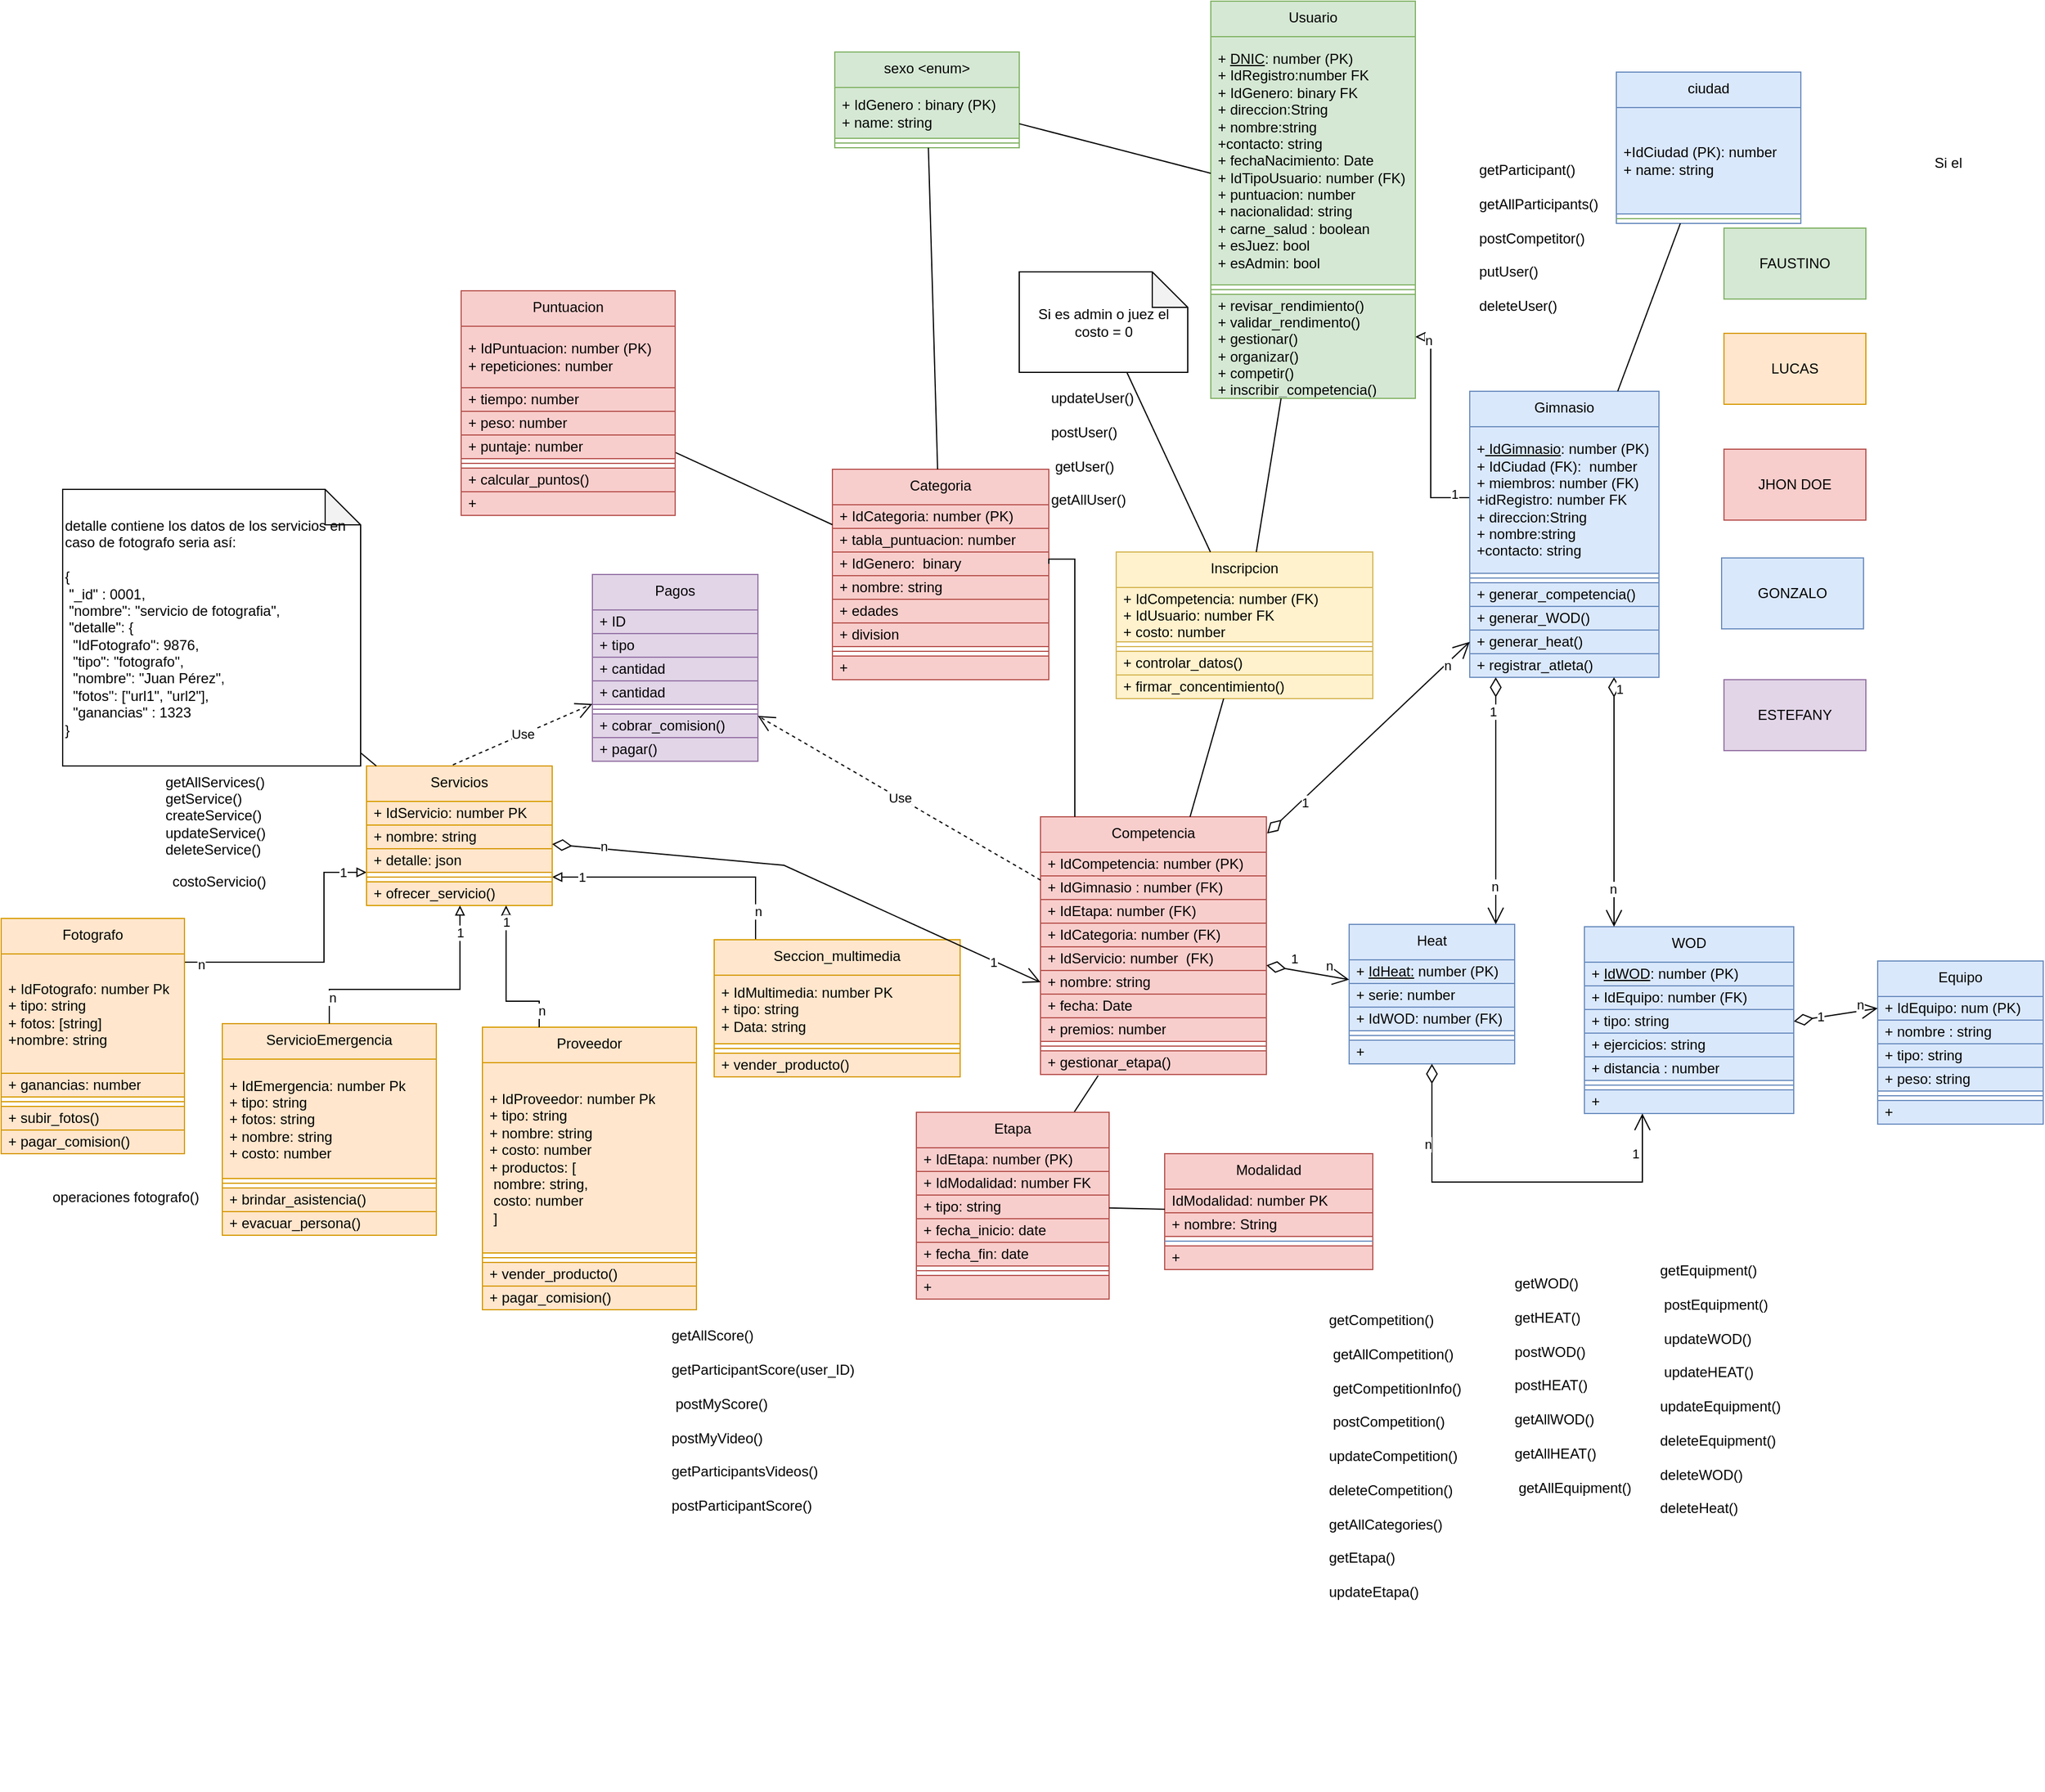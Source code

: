 <mxfile version="21.5.1" type="onedrive">
  <diagram name="Página-1" id="vpCgjhyRwukyWJAxqVYm">
    <mxGraphModel dx="3122" dy="1265" grid="0" gridSize="10" guides="1" tooltips="1" connect="1" arrows="1" fold="1" page="0" pageScale="1" pageWidth="1100" pageHeight="850" background="none" math="0" shadow="0">
      <root>
        <mxCell id="0" />
        <mxCell id="1" parent="0" />
        <mxCell id="dq-Q5Z8Co1_moTkSFwci-28" value="sexo&amp;nbsp;&amp;lt;enum&amp;gt;" style="swimlane;fontStyle=0;align=center;verticalAlign=top;childLayout=stackLayout;horizontal=1;startSize=30;horizontalStack=0;resizeParent=1;resizeParentMax=0;resizeLast=0;collapsible=0;marginBottom=0;html=1;whiteSpace=wrap;fillColor=#d5e8d4;strokeColor=#82b366;" parent="1" vertex="1">
          <mxGeometry x="240" y="-42" width="156" height="81" as="geometry" />
        </mxCell>
        <mxCell id="dq-Q5Z8Co1_moTkSFwci-29" value="+ IdGenero : binary (PK)&lt;br&gt;+ name: string" style="text;html=1;strokeColor=#82b366;fillColor=#d5e8d4;align=left;verticalAlign=middle;spacingLeft=4;spacingRight=4;overflow=hidden;rotatable=0;points=[[0,0.5],[1,0.5]];portConstraint=eastwest;whiteSpace=wrap;" parent="dq-Q5Z8Co1_moTkSFwci-28" vertex="1">
          <mxGeometry y="30" width="156" height="43" as="geometry" />
        </mxCell>
        <mxCell id="dq-Q5Z8Co1_moTkSFwci-31" value="" style="line;strokeWidth=1;fillColor=#d5e8d4;align=left;verticalAlign=middle;spacingTop=-1;spacingLeft=3;spacingRight=3;rotatable=0;labelPosition=right;points=[];portConstraint=eastwest;strokeColor=#82b366;" parent="dq-Q5Z8Co1_moTkSFwci-28" vertex="1">
          <mxGeometry y="73" width="156" height="8" as="geometry" />
        </mxCell>
        <mxCell id="dq-Q5Z8Co1_moTkSFwci-52" style="edgeStyle=orthogonalEdgeStyle;rounded=0;orthogonalLoop=1;jettySize=auto;html=1;endArrow=block;endFill=0;" parent="1" source="dq-Q5Z8Co1_moTkSFwci-40" target="dq-Q5Z8Co1_moTkSFwci-64" edge="1">
          <mxGeometry relative="1" as="geometry">
            <mxPoint x="600" y="218" as="targetPoint" />
            <Array as="points">
              <mxPoint x="744" y="335" />
              <mxPoint x="744" y="199" />
            </Array>
          </mxGeometry>
        </mxCell>
        <mxCell id="dq-Q5Z8Co1_moTkSFwci-55" value="1" style="edgeLabel;html=1;align=center;verticalAlign=middle;resizable=0;points=[];" parent="dq-Q5Z8Co1_moTkSFwci-52" vertex="1" connectable="0">
          <mxGeometry x="-0.883" y="-3" relative="1" as="geometry">
            <mxPoint x="-3" as="offset" />
          </mxGeometry>
        </mxCell>
        <mxCell id="dq-Q5Z8Co1_moTkSFwci-60" value="n" style="edgeLabel;html=1;align=center;verticalAlign=middle;resizable=0;points=[];" parent="dq-Q5Z8Co1_moTkSFwci-52" vertex="1" connectable="0">
          <mxGeometry x="0.83" y="2" relative="1" as="geometry">
            <mxPoint as="offset" />
          </mxGeometry>
        </mxCell>
        <mxCell id="dq-Q5Z8Co1_moTkSFwci-40" value="Gimnasio" style="swimlane;fontStyle=0;align=center;verticalAlign=top;childLayout=stackLayout;horizontal=1;startSize=30;horizontalStack=0;resizeParent=1;resizeParentMax=0;resizeLast=0;collapsible=0;marginBottom=0;html=1;whiteSpace=wrap;fillColor=#dae8fc;strokeColor=#6c8ebf;" parent="1" vertex="1">
          <mxGeometry x="777" y="245" width="160" height="242" as="geometry" />
        </mxCell>
        <mxCell id="dq-Q5Z8Co1_moTkSFwci-42" value="+&lt;u&gt; IdGimnasio&lt;/u&gt;: number (PK)&lt;br&gt;+ IdCiudad (FK):&amp;nbsp; number&lt;br style=&quot;border-color: var(--border-color);&quot;&gt;+ miembros: number (FK)&lt;br&gt;+idRegistro: number FK&lt;br&gt;+ direccion:String&lt;br style=&quot;border-color: var(--border-color);&quot;&gt;+ nombre:string&lt;br style=&quot;border-color: var(--border-color);&quot;&gt;+contacto: string" style="text;html=1;strokeColor=#6c8ebf;fillColor=#dae8fc;align=left;verticalAlign=middle;spacingLeft=4;spacingRight=4;overflow=hidden;rotatable=0;points=[[0,0.5],[1,0.5]];portConstraint=eastwest;whiteSpace=wrap;" parent="dq-Q5Z8Co1_moTkSFwci-40" vertex="1">
          <mxGeometry y="30" width="160" height="124" as="geometry" />
        </mxCell>
        <mxCell id="dq-Q5Z8Co1_moTkSFwci-43" value="" style="line;strokeWidth=1;fillColor=#dae8fc;align=left;verticalAlign=middle;spacingTop=-1;spacingLeft=3;spacingRight=3;rotatable=0;labelPosition=right;points=[];portConstraint=eastwest;strokeColor=#6c8ebf;" parent="dq-Q5Z8Co1_moTkSFwci-40" vertex="1">
          <mxGeometry y="154" width="160" height="8" as="geometry" />
        </mxCell>
        <mxCell id="dq-Q5Z8Co1_moTkSFwci-45" value="+ generar_competencia()" style="text;html=1;strokeColor=#6c8ebf;fillColor=#dae8fc;align=left;verticalAlign=middle;spacingLeft=4;spacingRight=4;overflow=hidden;rotatable=0;points=[[0,0.5],[1,0.5]];portConstraint=eastwest;whiteSpace=wrap;" parent="dq-Q5Z8Co1_moTkSFwci-40" vertex="1">
          <mxGeometry y="162" width="160" height="20" as="geometry" />
        </mxCell>
        <mxCell id="dq-Q5Z8Co1_moTkSFwci-77" value="+ generar_WOD()" style="text;html=1;strokeColor=#6c8ebf;fillColor=#dae8fc;align=left;verticalAlign=middle;spacingLeft=4;spacingRight=4;overflow=hidden;rotatable=0;points=[[0,0.5],[1,0.5]];portConstraint=eastwest;whiteSpace=wrap;" parent="dq-Q5Z8Co1_moTkSFwci-40" vertex="1">
          <mxGeometry y="182" width="160" height="20" as="geometry" />
        </mxCell>
        <mxCell id="dq-Q5Z8Co1_moTkSFwci-78" value="+ generar_heat()" style="text;html=1;strokeColor=#6c8ebf;fillColor=#dae8fc;align=left;verticalAlign=middle;spacingLeft=4;spacingRight=4;overflow=hidden;rotatable=0;points=[[0,0.5],[1,0.5]];portConstraint=eastwest;whiteSpace=wrap;" parent="dq-Q5Z8Co1_moTkSFwci-40" vertex="1">
          <mxGeometry y="202" width="160" height="20" as="geometry" />
        </mxCell>
        <mxCell id="dq-Q5Z8Co1_moTkSFwci-79" value="+ registrar_atleta()" style="text;html=1;strokeColor=#6c8ebf;fillColor=#dae8fc;align=left;verticalAlign=middle;spacingLeft=4;spacingRight=4;overflow=hidden;rotatable=0;points=[[0,0.5],[1,0.5]];portConstraint=eastwest;whiteSpace=wrap;" parent="dq-Q5Z8Co1_moTkSFwci-40" vertex="1">
          <mxGeometry y="222" width="160" height="20" as="geometry" />
        </mxCell>
        <mxCell id="dq-Q5Z8Co1_moTkSFwci-64" value="Usuario" style="swimlane;fontStyle=0;align=center;verticalAlign=top;childLayout=stackLayout;horizontal=1;startSize=30;horizontalStack=0;resizeParent=1;resizeParentMax=0;resizeLast=0;collapsible=0;marginBottom=0;html=1;whiteSpace=wrap;fillColor=#d5e8d4;strokeColor=#82b366;" parent="1" vertex="1">
          <mxGeometry x="558" y="-85" width="173" height="336" as="geometry" />
        </mxCell>
        <mxCell id="dq-Q5Z8Co1_moTkSFwci-66" value="+ &lt;u&gt;DNIC&lt;/u&gt;: number (PK)&lt;br&gt;+ IdRegistro:number FK&lt;br&gt;+ IdGenero: binary FK&lt;br&gt;+ direccion:String&lt;br style=&quot;border-color: var(--border-color);&quot;&gt;+ nombre:string&lt;br style=&quot;border-color: var(--border-color);&quot;&gt;+contacto: string&lt;br&gt;+ fechaNacimiento: Date&lt;br&gt;+ IdTipoUsuario: number (FK)&lt;br&gt;+ puntuacion: number&lt;br&gt;+ nacionalidad: string&lt;br&gt;+ carne_salud : boolean&lt;br&gt;+ esJuez: bool&lt;br&gt;+ esAdmin: bool&amp;nbsp;" style="text;html=1;strokeColor=#82b366;fillColor=#d5e8d4;align=left;verticalAlign=middle;spacingLeft=4;spacingRight=4;overflow=hidden;rotatable=0;points=[[0,0.5],[1,0.5]];portConstraint=eastwest;whiteSpace=wrap;" parent="dq-Q5Z8Co1_moTkSFwci-64" vertex="1">
          <mxGeometry y="30" width="173" height="210" as="geometry" />
        </mxCell>
        <mxCell id="dq-Q5Z8Co1_moTkSFwci-67" value="" style="line;strokeWidth=1;fillColor=#d5e8d4;align=left;verticalAlign=middle;spacingTop=-1;spacingLeft=3;spacingRight=3;rotatable=0;labelPosition=right;points=[];portConstraint=eastwest;strokeColor=#82b366;" parent="dq-Q5Z8Co1_moTkSFwci-64" vertex="1">
          <mxGeometry y="240" width="173" height="8" as="geometry" />
        </mxCell>
        <mxCell id="dq-Q5Z8Co1_moTkSFwci-140" value="+ revisar_rendimiento()&lt;br&gt;+ validar_rendimento()&lt;br&gt;+ gestionar()&lt;br&gt;+ organizar()&lt;br&gt;+ competir()&lt;br&gt;+ inscribir_competencia()" style="text;html=1;strokeColor=#82b366;fillColor=#d5e8d4;align=left;verticalAlign=middle;spacingLeft=4;spacingRight=4;overflow=hidden;rotatable=0;points=[[0,0.5],[1,0.5]];portConstraint=eastwest;whiteSpace=wrap;" parent="dq-Q5Z8Co1_moTkSFwci-64" vertex="1">
          <mxGeometry y="248" width="173" height="88" as="geometry" />
        </mxCell>
        <mxCell id="dq-Q5Z8Co1_moTkSFwci-80" value="Categoria" style="swimlane;fontStyle=0;align=center;verticalAlign=top;childLayout=stackLayout;horizontal=1;startSize=30;horizontalStack=0;resizeParent=1;resizeParentMax=0;resizeLast=0;collapsible=0;marginBottom=0;html=1;whiteSpace=wrap;fillColor=#f8cecc;strokeColor=#b85450;" parent="1" vertex="1">
          <mxGeometry x="238" y="311" width="183" height="178" as="geometry" />
        </mxCell>
        <mxCell id="dq-Q5Z8Co1_moTkSFwci-81" value="+ IdCategoria: number (PK)" style="text;html=1;strokeColor=#b85450;fillColor=#f8cecc;align=left;verticalAlign=middle;spacingLeft=4;spacingRight=4;overflow=hidden;rotatable=0;points=[[0,0.5],[1,0.5]];portConstraint=eastwest;whiteSpace=wrap;" parent="dq-Q5Z8Co1_moTkSFwci-80" vertex="1">
          <mxGeometry y="30" width="183" height="20" as="geometry" />
        </mxCell>
        <mxCell id="dq-Q5Z8Co1_moTkSFwci-138" value="+ tabla_puntuacion: number (FK)" style="text;html=1;strokeColor=#b85450;fillColor=#f8cecc;align=left;verticalAlign=middle;spacingLeft=4;spacingRight=4;overflow=hidden;rotatable=0;points=[[0,0.5],[1,0.5]];portConstraint=eastwest;whiteSpace=wrap;" parent="dq-Q5Z8Co1_moTkSFwci-80" vertex="1">
          <mxGeometry y="50" width="183" height="20" as="geometry" />
        </mxCell>
        <mxCell id="dq-Q5Z8Co1_moTkSFwci-87" value="+ IdGenero:&amp;nbsp; binary" style="text;html=1;strokeColor=#b85450;fillColor=#f8cecc;align=left;verticalAlign=middle;spacingLeft=4;spacingRight=4;overflow=hidden;rotatable=0;points=[[0,0.5],[1,0.5]];portConstraint=eastwest;whiteSpace=wrap;" parent="dq-Q5Z8Co1_moTkSFwci-80" vertex="1">
          <mxGeometry y="70" width="183" height="20" as="geometry" />
        </mxCell>
        <mxCell id="dq-Q5Z8Co1_moTkSFwci-86" value="+ nombre: string" style="text;html=1;strokeColor=#b85450;fillColor=#f8cecc;align=left;verticalAlign=middle;spacingLeft=4;spacingRight=4;overflow=hidden;rotatable=0;points=[[0,0.5],[1,0.5]];portConstraint=eastwest;whiteSpace=wrap;" parent="dq-Q5Z8Co1_moTkSFwci-80" vertex="1">
          <mxGeometry y="90" width="183" height="20" as="geometry" />
        </mxCell>
        <mxCell id="dq-Q5Z8Co1_moTkSFwci-88" value="+ edades" style="text;html=1;strokeColor=#b85450;fillColor=#f8cecc;align=left;verticalAlign=middle;spacingLeft=4;spacingRight=4;overflow=hidden;rotatable=0;points=[[0,0.5],[1,0.5]];portConstraint=eastwest;whiteSpace=wrap;" parent="dq-Q5Z8Co1_moTkSFwci-80" vertex="1">
          <mxGeometry y="110" width="183" height="20" as="geometry" />
        </mxCell>
        <mxCell id="dq-Q5Z8Co1_moTkSFwci-89" value="+ division" style="text;html=1;strokeColor=#b85450;fillColor=#f8cecc;align=left;verticalAlign=middle;spacingLeft=4;spacingRight=4;overflow=hidden;rotatable=0;points=[[0,0.5],[1,0.5]];portConstraint=eastwest;whiteSpace=wrap;" parent="dq-Q5Z8Co1_moTkSFwci-80" vertex="1">
          <mxGeometry y="130" width="183" height="20" as="geometry" />
        </mxCell>
        <mxCell id="dq-Q5Z8Co1_moTkSFwci-82" value="" style="line;strokeWidth=1;fillColor=#f8cecc;align=left;verticalAlign=middle;spacingTop=-1;spacingLeft=3;spacingRight=3;rotatable=0;labelPosition=right;points=[];portConstraint=eastwest;strokeColor=#b85450;" parent="dq-Q5Z8Co1_moTkSFwci-80" vertex="1">
          <mxGeometry y="150" width="183" height="8" as="geometry" />
        </mxCell>
        <mxCell id="dq-Q5Z8Co1_moTkSFwci-83" value="+" style="text;html=1;strokeColor=#b85450;fillColor=#f8cecc;align=left;verticalAlign=middle;spacingLeft=4;spacingRight=4;overflow=hidden;rotatable=0;points=[[0,0.5],[1,0.5]];portConstraint=eastwest;whiteSpace=wrap;" parent="dq-Q5Z8Co1_moTkSFwci-80" vertex="1">
          <mxGeometry y="158" width="183" height="20" as="geometry" />
        </mxCell>
        <mxCell id="dq-Q5Z8Co1_moTkSFwci-90" value="Competencia" style="swimlane;fontStyle=0;align=center;verticalAlign=top;childLayout=stackLayout;horizontal=1;startSize=30;horizontalStack=0;resizeParent=1;resizeParentMax=0;resizeLast=0;collapsible=0;marginBottom=0;html=1;whiteSpace=wrap;fillColor=#f8cecc;strokeColor=#b85450;" parent="1" vertex="1">
          <mxGeometry x="414" y="605" width="191" height="218" as="geometry" />
        </mxCell>
        <mxCell id="dq-Q5Z8Co1_moTkSFwci-91" value="+ IdCompetencia: number (PK)" style="text;html=1;strokeColor=#b85450;fillColor=#f8cecc;align=left;verticalAlign=middle;spacingLeft=4;spacingRight=4;overflow=hidden;rotatable=0;points=[[0,0.5],[1,0.5]];portConstraint=eastwest;whiteSpace=wrap;" parent="dq-Q5Z8Co1_moTkSFwci-90" vertex="1">
          <mxGeometry y="30" width="191" height="20" as="geometry" />
        </mxCell>
        <mxCell id="dq-Q5Z8Co1_moTkSFwci-268" value="+ IdGimnasio : number (FK)" style="text;html=1;strokeColor=#b85450;fillColor=#f8cecc;align=left;verticalAlign=middle;spacingLeft=4;spacingRight=4;overflow=hidden;rotatable=0;points=[[0,0.5],[1,0.5]];portConstraint=eastwest;whiteSpace=wrap;" parent="dq-Q5Z8Co1_moTkSFwci-90" vertex="1">
          <mxGeometry y="50" width="191" height="20" as="geometry" />
        </mxCell>
        <mxCell id="dq-Q5Z8Co1_moTkSFwci-97" value="+ IdEtapa: number (FK)" style="text;html=1;strokeColor=#b85450;fillColor=#f8cecc;align=left;verticalAlign=middle;spacingLeft=4;spacingRight=4;overflow=hidden;rotatable=0;points=[[0,0.5],[1,0.5]];portConstraint=eastwest;whiteSpace=wrap;" parent="dq-Q5Z8Co1_moTkSFwci-90" vertex="1">
          <mxGeometry y="70" width="191" height="20" as="geometry" />
        </mxCell>
        <mxCell id="dq-Q5Z8Co1_moTkSFwci-96" value="+ IdCategoria: number (FK)" style="text;html=1;strokeColor=#b85450;fillColor=#f8cecc;align=left;verticalAlign=middle;spacingLeft=4;spacingRight=4;overflow=hidden;rotatable=0;points=[[0,0.5],[1,0.5]];portConstraint=eastwest;whiteSpace=wrap;" parent="dq-Q5Z8Co1_moTkSFwci-90" vertex="1">
          <mxGeometry y="90" width="191" height="20" as="geometry" />
        </mxCell>
        <mxCell id="z24AnDPJInq96m1YAMTy-28" value="+ IdServicio: number&amp;nbsp; (FK)" style="text;html=1;strokeColor=#b85450;fillColor=#f8cecc;align=left;verticalAlign=middle;spacingLeft=4;spacingRight=4;overflow=hidden;rotatable=0;points=[[0,0.5],[1,0.5]];portConstraint=eastwest;whiteSpace=wrap;" parent="dq-Q5Z8Co1_moTkSFwci-90" vertex="1">
          <mxGeometry y="110" width="191" height="20" as="geometry" />
        </mxCell>
        <mxCell id="dq-Q5Z8Co1_moTkSFwci-94" value="+ nombre: string" style="text;html=1;strokeColor=#b85450;fillColor=#f8cecc;align=left;verticalAlign=middle;spacingLeft=4;spacingRight=4;overflow=hidden;rotatable=0;points=[[0,0.5],[1,0.5]];portConstraint=eastwest;whiteSpace=wrap;" parent="dq-Q5Z8Co1_moTkSFwci-90" vertex="1">
          <mxGeometry y="130" width="191" height="20" as="geometry" />
        </mxCell>
        <mxCell id="dq-Q5Z8Co1_moTkSFwci-95" value="+ fecha: Date" style="text;html=1;strokeColor=#b85450;fillColor=#f8cecc;align=left;verticalAlign=middle;spacingLeft=4;spacingRight=4;overflow=hidden;rotatable=0;points=[[0,0.5],[1,0.5]];portConstraint=eastwest;whiteSpace=wrap;" parent="dq-Q5Z8Co1_moTkSFwci-90" vertex="1">
          <mxGeometry y="150" width="191" height="20" as="geometry" />
        </mxCell>
        <mxCell id="dq-Q5Z8Co1_moTkSFwci-136" value="+ premios: number" style="text;html=1;strokeColor=#b85450;fillColor=#f8cecc;align=left;verticalAlign=middle;spacingLeft=4;spacingRight=4;overflow=hidden;rotatable=0;points=[[0,0.5],[1,0.5]];portConstraint=eastwest;whiteSpace=wrap;" parent="dq-Q5Z8Co1_moTkSFwci-90" vertex="1">
          <mxGeometry y="170" width="191" height="20" as="geometry" />
        </mxCell>
        <mxCell id="dq-Q5Z8Co1_moTkSFwci-92" value="" style="line;strokeWidth=1;fillColor=#f8cecc;align=left;verticalAlign=middle;spacingTop=-1;spacingLeft=3;spacingRight=3;rotatable=0;labelPosition=right;points=[];portConstraint=eastwest;strokeColor=#b85450;" parent="dq-Q5Z8Co1_moTkSFwci-90" vertex="1">
          <mxGeometry y="190" width="191" height="8" as="geometry" />
        </mxCell>
        <mxCell id="dq-Q5Z8Co1_moTkSFwci-93" value="+ gestionar_etapa()" style="text;html=1;strokeColor=#b85450;fillColor=#f8cecc;align=left;verticalAlign=middle;spacingLeft=4;spacingRight=4;overflow=hidden;rotatable=0;points=[[0,0.5],[1,0.5]];portConstraint=eastwest;whiteSpace=wrap;" parent="dq-Q5Z8Co1_moTkSFwci-90" vertex="1">
          <mxGeometry y="198" width="191" height="20" as="geometry" />
        </mxCell>
        <mxCell id="dq-Q5Z8Co1_moTkSFwci-99" value="Heat" style="swimlane;fontStyle=0;align=center;verticalAlign=top;childLayout=stackLayout;horizontal=1;startSize=30;horizontalStack=0;resizeParent=1;resizeParentMax=0;resizeLast=0;collapsible=0;marginBottom=0;html=1;whiteSpace=wrap;fillColor=#dae8fc;strokeColor=#6c8ebf;" parent="1" vertex="1">
          <mxGeometry x="675" y="696" width="140" height="118" as="geometry" />
        </mxCell>
        <mxCell id="dq-Q5Z8Co1_moTkSFwci-111" value="+ &lt;u&gt;IdHeat:&lt;/u&gt; number (PK)" style="text;html=1;strokeColor=#6c8ebf;fillColor=#dae8fc;align=left;verticalAlign=middle;spacingLeft=4;spacingRight=4;overflow=hidden;rotatable=0;points=[[0,0.5],[1,0.5]];portConstraint=eastwest;whiteSpace=wrap;" parent="dq-Q5Z8Co1_moTkSFwci-99" vertex="1">
          <mxGeometry y="30" width="140" height="20" as="geometry" />
        </mxCell>
        <mxCell id="dq-Q5Z8Co1_moTkSFwci-112" value="+ serie: number" style="text;html=1;strokeColor=#6c8ebf;fillColor=#dae8fc;align=left;verticalAlign=middle;spacingLeft=4;spacingRight=4;overflow=hidden;rotatable=0;points=[[0,0.5],[1,0.5]];portConstraint=eastwest;whiteSpace=wrap;" parent="dq-Q5Z8Co1_moTkSFwci-99" vertex="1">
          <mxGeometry y="50" width="140" height="20" as="geometry" />
        </mxCell>
        <mxCell id="dq-Q5Z8Co1_moTkSFwci-100" value="+ IdWOD: number (FK)" style="text;html=1;strokeColor=#6c8ebf;fillColor=#dae8fc;align=left;verticalAlign=middle;spacingLeft=4;spacingRight=4;overflow=hidden;rotatable=0;points=[[0,0.5],[1,0.5]];portConstraint=eastwest;whiteSpace=wrap;" parent="dq-Q5Z8Co1_moTkSFwci-99" vertex="1">
          <mxGeometry y="70" width="140" height="20" as="geometry" />
        </mxCell>
        <mxCell id="dq-Q5Z8Co1_moTkSFwci-101" value="" style="line;strokeWidth=1;fillColor=#dae8fc;align=left;verticalAlign=middle;spacingTop=-1;spacingLeft=3;spacingRight=3;rotatable=0;labelPosition=right;points=[];portConstraint=eastwest;strokeColor=#6c8ebf;" parent="dq-Q5Z8Co1_moTkSFwci-99" vertex="1">
          <mxGeometry y="90" width="140" height="8" as="geometry" />
        </mxCell>
        <mxCell id="dq-Q5Z8Co1_moTkSFwci-102" value="+" style="text;html=1;strokeColor=#6c8ebf;fillColor=#dae8fc;align=left;verticalAlign=middle;spacingLeft=4;spacingRight=4;overflow=hidden;rotatable=0;points=[[0,0.5],[1,0.5]];portConstraint=eastwest;whiteSpace=wrap;" parent="dq-Q5Z8Co1_moTkSFwci-99" vertex="1">
          <mxGeometry y="98" width="140" height="20" as="geometry" />
        </mxCell>
        <mxCell id="dq-Q5Z8Co1_moTkSFwci-105" value="WOD" style="swimlane;fontStyle=0;align=center;verticalAlign=top;childLayout=stackLayout;horizontal=1;startSize=30;horizontalStack=0;resizeParent=1;resizeParentMax=0;resizeLast=0;collapsible=0;marginBottom=0;html=1;whiteSpace=wrap;fillColor=#dae8fc;strokeColor=#6c8ebf;" parent="1" vertex="1">
          <mxGeometry x="874" y="698" width="177" height="158" as="geometry" />
        </mxCell>
        <mxCell id="dq-Q5Z8Co1_moTkSFwci-121" value="+ &lt;u&gt;IdWOD&lt;/u&gt;: number (PK)" style="text;html=1;strokeColor=#6c8ebf;fillColor=#dae8fc;align=left;verticalAlign=middle;spacingLeft=4;spacingRight=4;overflow=hidden;rotatable=0;points=[[0,0.5],[1,0.5]];portConstraint=eastwest;whiteSpace=wrap;" parent="dq-Q5Z8Co1_moTkSFwci-105" vertex="1">
          <mxGeometry y="30" width="177" height="20" as="geometry" />
        </mxCell>
        <mxCell id="dq-Q5Z8Co1_moTkSFwci-113" value="+ IdEquipo: number (FK)" style="text;html=1;strokeColor=#6c8ebf;fillColor=#dae8fc;align=left;verticalAlign=middle;spacingLeft=4;spacingRight=4;overflow=hidden;rotatable=0;points=[[0,0.5],[1,0.5]];portConstraint=eastwest;whiteSpace=wrap;" parent="dq-Q5Z8Co1_moTkSFwci-105" vertex="1">
          <mxGeometry y="50" width="177" height="20" as="geometry" />
        </mxCell>
        <mxCell id="dq-Q5Z8Co1_moTkSFwci-106" value="+ tipo: string" style="text;html=1;strokeColor=#6c8ebf;fillColor=#dae8fc;align=left;verticalAlign=middle;spacingLeft=4;spacingRight=4;overflow=hidden;rotatable=0;points=[[0,0.5],[1,0.5]];portConstraint=eastwest;whiteSpace=wrap;" parent="dq-Q5Z8Co1_moTkSFwci-105" vertex="1">
          <mxGeometry y="70" width="177" height="20" as="geometry" />
        </mxCell>
        <mxCell id="dq-Q5Z8Co1_moTkSFwci-107" value="+ ejercicios: string" style="text;html=1;strokeColor=#6c8ebf;fillColor=#dae8fc;align=left;verticalAlign=middle;spacingLeft=4;spacingRight=4;overflow=hidden;rotatable=0;points=[[0,0.5],[1,0.5]];portConstraint=eastwest;whiteSpace=wrap;" parent="dq-Q5Z8Co1_moTkSFwci-105" vertex="1">
          <mxGeometry y="90" width="177" height="20" as="geometry" />
        </mxCell>
        <mxCell id="dq-Q5Z8Co1_moTkSFwci-108" value="+ distancia : number" style="text;html=1;strokeColor=#6c8ebf;fillColor=#dae8fc;align=left;verticalAlign=middle;spacingLeft=4;spacingRight=4;overflow=hidden;rotatable=0;points=[[0,0.5],[1,0.5]];portConstraint=eastwest;whiteSpace=wrap;" parent="dq-Q5Z8Co1_moTkSFwci-105" vertex="1">
          <mxGeometry y="110" width="177" height="20" as="geometry" />
        </mxCell>
        <mxCell id="dq-Q5Z8Co1_moTkSFwci-109" value="" style="line;strokeWidth=1;fillColor=#dae8fc;align=left;verticalAlign=middle;spacingTop=-1;spacingLeft=3;spacingRight=3;rotatable=0;labelPosition=right;points=[];portConstraint=eastwest;strokeColor=#6c8ebf;" parent="dq-Q5Z8Co1_moTkSFwci-105" vertex="1">
          <mxGeometry y="130" width="177" height="8" as="geometry" />
        </mxCell>
        <mxCell id="dq-Q5Z8Co1_moTkSFwci-110" value="+" style="text;html=1;strokeColor=#6c8ebf;fillColor=#dae8fc;align=left;verticalAlign=middle;spacingLeft=4;spacingRight=4;overflow=hidden;rotatable=0;points=[[0,0.5],[1,0.5]];portConstraint=eastwest;whiteSpace=wrap;" parent="dq-Q5Z8Co1_moTkSFwci-105" vertex="1">
          <mxGeometry y="138" width="177" height="20" as="geometry" />
        </mxCell>
        <mxCell id="dq-Q5Z8Co1_moTkSFwci-115" value="Equipo" style="swimlane;fontStyle=0;align=center;verticalAlign=top;childLayout=stackLayout;horizontal=1;startSize=30;horizontalStack=0;resizeParent=1;resizeParentMax=0;resizeLast=0;collapsible=0;marginBottom=0;html=1;whiteSpace=wrap;fillColor=#dae8fc;strokeColor=#6c8ebf;" parent="1" vertex="1">
          <mxGeometry x="1122" y="727" width="140" height="138" as="geometry" />
        </mxCell>
        <mxCell id="dq-Q5Z8Co1_moTkSFwci-116" value="+ IdEquipo: num (PK)" style="text;html=1;strokeColor=#6c8ebf;fillColor=#dae8fc;align=left;verticalAlign=middle;spacingLeft=4;spacingRight=4;overflow=hidden;rotatable=0;points=[[0,0.5],[1,0.5]];portConstraint=eastwest;whiteSpace=wrap;" parent="dq-Q5Z8Co1_moTkSFwci-115" vertex="1">
          <mxGeometry y="30" width="140" height="20" as="geometry" />
        </mxCell>
        <mxCell id="dq-Q5Z8Co1_moTkSFwci-117" value="+ nombre : string" style="text;html=1;strokeColor=#6c8ebf;fillColor=#dae8fc;align=left;verticalAlign=middle;spacingLeft=4;spacingRight=4;overflow=hidden;rotatable=0;points=[[0,0.5],[1,0.5]];portConstraint=eastwest;whiteSpace=wrap;" parent="dq-Q5Z8Co1_moTkSFwci-115" vertex="1">
          <mxGeometry y="50" width="140" height="20" as="geometry" />
        </mxCell>
        <mxCell id="dq-Q5Z8Co1_moTkSFwci-118" value="+ tipo: string" style="text;html=1;strokeColor=#6c8ebf;fillColor=#dae8fc;align=left;verticalAlign=middle;spacingLeft=4;spacingRight=4;overflow=hidden;rotatable=0;points=[[0,0.5],[1,0.5]];portConstraint=eastwest;whiteSpace=wrap;" parent="dq-Q5Z8Co1_moTkSFwci-115" vertex="1">
          <mxGeometry y="70" width="140" height="20" as="geometry" />
        </mxCell>
        <mxCell id="dq-Q5Z8Co1_moTkSFwci-122" value="+ peso: string" style="text;html=1;strokeColor=#6c8ebf;fillColor=#dae8fc;align=left;verticalAlign=middle;spacingLeft=4;spacingRight=4;overflow=hidden;rotatable=0;points=[[0,0.5],[1,0.5]];portConstraint=eastwest;whiteSpace=wrap;" parent="dq-Q5Z8Co1_moTkSFwci-115" vertex="1">
          <mxGeometry y="90" width="140" height="20" as="geometry" />
        </mxCell>
        <mxCell id="dq-Q5Z8Co1_moTkSFwci-119" value="" style="line;strokeWidth=1;fillColor=#dae8fc;align=left;verticalAlign=middle;spacingTop=-1;spacingLeft=3;spacingRight=3;rotatable=0;labelPosition=right;points=[];portConstraint=eastwest;strokeColor=#6c8ebf;" parent="dq-Q5Z8Co1_moTkSFwci-115" vertex="1">
          <mxGeometry y="110" width="140" height="8" as="geometry" />
        </mxCell>
        <mxCell id="dq-Q5Z8Co1_moTkSFwci-120" value="+" style="text;html=1;strokeColor=#6c8ebf;fillColor=#dae8fc;align=left;verticalAlign=middle;spacingLeft=4;spacingRight=4;overflow=hidden;rotatable=0;points=[[0,0.5],[1,0.5]];portConstraint=eastwest;whiteSpace=wrap;" parent="dq-Q5Z8Co1_moTkSFwci-115" vertex="1">
          <mxGeometry y="118" width="140" height="20" as="geometry" />
        </mxCell>
        <mxCell id="dq-Q5Z8Co1_moTkSFwci-252" style="rounded=0;orthogonalLoop=1;jettySize=auto;html=1;entryX=0.255;entryY=1.05;entryDx=0;entryDy=0;endArrow=none;endFill=0;entryPerimeter=0;" parent="1" source="dq-Q5Z8Co1_moTkSFwci-129" target="dq-Q5Z8Co1_moTkSFwci-93" edge="1">
          <mxGeometry relative="1" as="geometry" />
        </mxCell>
        <mxCell id="dq-Q5Z8Co1_moTkSFwci-129" value="Etapa" style="swimlane;fontStyle=0;align=center;verticalAlign=top;childLayout=stackLayout;horizontal=1;startSize=30;horizontalStack=0;resizeParent=1;resizeParentMax=0;resizeLast=0;collapsible=0;marginBottom=0;html=1;whiteSpace=wrap;fillColor=#f8cecc;strokeColor=#b85450;" parent="1" vertex="1">
          <mxGeometry x="309" y="855" width="163" height="158" as="geometry" />
        </mxCell>
        <mxCell id="dq-Q5Z8Co1_moTkSFwci-130" value="+ IdEtapa: number (PK)" style="text;html=1;strokeColor=#b85450;fillColor=#f8cecc;align=left;verticalAlign=middle;spacingLeft=4;spacingRight=4;overflow=hidden;rotatable=0;points=[[0,0.5],[1,0.5]];portConstraint=eastwest;whiteSpace=wrap;" parent="dq-Q5Z8Co1_moTkSFwci-129" vertex="1">
          <mxGeometry y="30" width="163" height="20" as="geometry" />
        </mxCell>
        <mxCell id="dq-Q5Z8Co1_moTkSFwci-257" value="+ IdModalidad: number FK" style="text;html=1;strokeColor=#b85450;fillColor=#f8cecc;align=left;verticalAlign=middle;spacingLeft=4;spacingRight=4;overflow=hidden;rotatable=0;points=[[0,0.5],[1,0.5]];portConstraint=eastwest;whiteSpace=wrap;" parent="dq-Q5Z8Co1_moTkSFwci-129" vertex="1">
          <mxGeometry y="50" width="163" height="20" as="geometry" />
        </mxCell>
        <mxCell id="dq-Q5Z8Co1_moTkSFwci-133" value="+ tipo: string" style="text;html=1;strokeColor=#b85450;fillColor=#f8cecc;align=left;verticalAlign=middle;spacingLeft=4;spacingRight=4;overflow=hidden;rotatable=0;points=[[0,0.5],[1,0.5]];portConstraint=eastwest;whiteSpace=wrap;" parent="dq-Q5Z8Co1_moTkSFwci-129" vertex="1">
          <mxGeometry y="70" width="163" height="20" as="geometry" />
        </mxCell>
        <mxCell id="dq-Q5Z8Co1_moTkSFwci-134" value="+ fecha_inicio: date" style="text;html=1;strokeColor=#b85450;fillColor=#f8cecc;align=left;verticalAlign=middle;spacingLeft=4;spacingRight=4;overflow=hidden;rotatable=0;points=[[0,0.5],[1,0.5]];portConstraint=eastwest;whiteSpace=wrap;" parent="dq-Q5Z8Co1_moTkSFwci-129" vertex="1">
          <mxGeometry y="90" width="163" height="20" as="geometry" />
        </mxCell>
        <mxCell id="dq-Q5Z8Co1_moTkSFwci-135" value="+ fecha_fin: date" style="text;html=1;strokeColor=#b85450;fillColor=#f8cecc;align=left;verticalAlign=middle;spacingLeft=4;spacingRight=4;overflow=hidden;rotatable=0;points=[[0,0.5],[1,0.5]];portConstraint=eastwest;whiteSpace=wrap;" parent="dq-Q5Z8Co1_moTkSFwci-129" vertex="1">
          <mxGeometry y="110" width="163" height="20" as="geometry" />
        </mxCell>
        <mxCell id="dq-Q5Z8Co1_moTkSFwci-131" value="" style="line;strokeWidth=1;fillColor=#f8cecc;align=left;verticalAlign=middle;spacingTop=-1;spacingLeft=3;spacingRight=3;rotatable=0;labelPosition=right;points=[];portConstraint=eastwest;strokeColor=#b85450;" parent="dq-Q5Z8Co1_moTkSFwci-129" vertex="1">
          <mxGeometry y="130" width="163" height="8" as="geometry" />
        </mxCell>
        <mxCell id="dq-Q5Z8Co1_moTkSFwci-132" value="+" style="text;html=1;strokeColor=#b85450;fillColor=#f8cecc;align=left;verticalAlign=middle;spacingLeft=4;spacingRight=4;overflow=hidden;rotatable=0;points=[[0,0.5],[1,0.5]];portConstraint=eastwest;whiteSpace=wrap;" parent="dq-Q5Z8Co1_moTkSFwci-129" vertex="1">
          <mxGeometry y="138" width="163" height="20" as="geometry" />
        </mxCell>
        <mxCell id="dq-Q5Z8Co1_moTkSFwci-251" style="rounded=0;orthogonalLoop=1;jettySize=auto;html=1;endArrow=none;endFill=0;" parent="1" source="dq-Q5Z8Co1_moTkSFwci-141" target="dq-Q5Z8Co1_moTkSFwci-80" edge="1">
          <mxGeometry relative="1" as="geometry" />
        </mxCell>
        <mxCell id="dq-Q5Z8Co1_moTkSFwci-141" value="Puntuacion" style="swimlane;fontStyle=0;align=center;verticalAlign=top;childLayout=stackLayout;horizontal=1;startSize=30;horizontalStack=0;resizeParent=1;resizeParentMax=0;resizeLast=0;collapsible=0;marginBottom=0;html=1;whiteSpace=wrap;fillColor=#f8cecc;strokeColor=#b85450;" parent="1" vertex="1">
          <mxGeometry x="-76" y="160" width="181" height="190" as="geometry" />
        </mxCell>
        <mxCell id="dq-Q5Z8Co1_moTkSFwci-142" value="+ IdPuntuacion: number (PK)&lt;br&gt;+ repeticiones: number" style="text;html=1;strokeColor=#b85450;fillColor=#f8cecc;align=left;verticalAlign=middle;spacingLeft=4;spacingRight=4;overflow=hidden;rotatable=0;points=[[0,0.5],[1,0.5]];portConstraint=eastwest;whiteSpace=wrap;" parent="dq-Q5Z8Co1_moTkSFwci-141" vertex="1">
          <mxGeometry y="30" width="181" height="52" as="geometry" />
        </mxCell>
        <mxCell id="dq-Q5Z8Co1_moTkSFwci-145" value="+ tiempo: number" style="text;html=1;strokeColor=#b85450;fillColor=#f8cecc;align=left;verticalAlign=middle;spacingLeft=4;spacingRight=4;overflow=hidden;rotatable=0;points=[[0,0.5],[1,0.5]];portConstraint=eastwest;whiteSpace=wrap;" parent="dq-Q5Z8Co1_moTkSFwci-141" vertex="1">
          <mxGeometry y="82" width="181" height="20" as="geometry" />
        </mxCell>
        <mxCell id="dq-Q5Z8Co1_moTkSFwci-146" value="+ peso: number" style="text;html=1;strokeColor=#b85450;fillColor=#f8cecc;align=left;verticalAlign=middle;spacingLeft=4;spacingRight=4;overflow=hidden;rotatable=0;points=[[0,0.5],[1,0.5]];portConstraint=eastwest;whiteSpace=wrap;" parent="dq-Q5Z8Co1_moTkSFwci-141" vertex="1">
          <mxGeometry y="102" width="181" height="20" as="geometry" />
        </mxCell>
        <mxCell id="dq-Q5Z8Co1_moTkSFwci-147" value="+ puntaje: number" style="text;html=1;strokeColor=#b85450;fillColor=#f8cecc;align=left;verticalAlign=middle;spacingLeft=4;spacingRight=4;overflow=hidden;rotatable=0;points=[[0,0.5],[1,0.5]];portConstraint=eastwest;whiteSpace=wrap;" parent="dq-Q5Z8Co1_moTkSFwci-141" vertex="1">
          <mxGeometry y="122" width="181" height="20" as="geometry" />
        </mxCell>
        <mxCell id="dq-Q5Z8Co1_moTkSFwci-143" value="" style="line;strokeWidth=1;fillColor=#f8cecc;align=left;verticalAlign=middle;spacingTop=-1;spacingLeft=3;spacingRight=3;rotatable=0;labelPosition=right;points=[];portConstraint=eastwest;strokeColor=#b85450;" parent="dq-Q5Z8Co1_moTkSFwci-141" vertex="1">
          <mxGeometry y="142" width="181" height="8" as="geometry" />
        </mxCell>
        <mxCell id="dq-Q5Z8Co1_moTkSFwci-144" value="+ calcular_puntos()" style="text;html=1;strokeColor=#b85450;fillColor=#f8cecc;align=left;verticalAlign=middle;spacingLeft=4;spacingRight=4;overflow=hidden;rotatable=0;points=[[0,0.5],[1,0.5]];portConstraint=eastwest;whiteSpace=wrap;" parent="dq-Q5Z8Co1_moTkSFwci-141" vertex="1">
          <mxGeometry y="150" width="181" height="20" as="geometry" />
        </mxCell>
        <mxCell id="dq-Q5Z8Co1_moTkSFwci-148" value="+&amp;nbsp;" style="text;html=1;strokeColor=#b85450;fillColor=#f8cecc;align=left;verticalAlign=middle;spacingLeft=4;spacingRight=4;overflow=hidden;rotatable=0;points=[[0,0.5],[1,0.5]];portConstraint=eastwest;whiteSpace=wrap;" parent="dq-Q5Z8Co1_moTkSFwci-141" vertex="1">
          <mxGeometry y="170" width="181" height="20" as="geometry" />
        </mxCell>
        <mxCell id="dq-Q5Z8Co1_moTkSFwci-158" value="Inscripcion" style="swimlane;fontStyle=0;align=center;verticalAlign=top;childLayout=stackLayout;horizontal=1;startSize=30;horizontalStack=0;resizeParent=1;resizeParentMax=0;resizeLast=0;collapsible=0;marginBottom=0;html=1;whiteSpace=wrap;fillColor=#fff2cc;strokeColor=#d6b656;" parent="1" vertex="1">
          <mxGeometry x="478" y="381" width="217" height="124" as="geometry" />
        </mxCell>
        <mxCell id="dq-Q5Z8Co1_moTkSFwci-159" value="+ IdCompetencia: number (FK)&lt;br&gt;+ IdUsuario: number FK&lt;br&gt;+ costo: number" style="text;html=1;strokeColor=#d6b656;fillColor=#fff2cc;align=left;verticalAlign=middle;spacingLeft=4;spacingRight=4;overflow=hidden;rotatable=0;points=[[0,0.5],[1,0.5]];portConstraint=eastwest;whiteSpace=wrap;" parent="dq-Q5Z8Co1_moTkSFwci-158" vertex="1">
          <mxGeometry y="30" width="217" height="46" as="geometry" />
        </mxCell>
        <mxCell id="dq-Q5Z8Co1_moTkSFwci-160" value="" style="line;strokeWidth=1;fillColor=#fff2cc;align=left;verticalAlign=middle;spacingTop=-1;spacingLeft=3;spacingRight=3;rotatable=0;labelPosition=right;points=[];portConstraint=eastwest;strokeColor=#d6b656;" parent="dq-Q5Z8Co1_moTkSFwci-158" vertex="1">
          <mxGeometry y="76" width="217" height="8" as="geometry" />
        </mxCell>
        <mxCell id="dq-Q5Z8Co1_moTkSFwci-33" value="+ controlar_datos()" style="text;html=1;strokeColor=#d6b656;fillColor=#fff2cc;align=left;verticalAlign=middle;spacingLeft=4;spacingRight=4;overflow=hidden;rotatable=0;points=[[0,0.5],[1,0.5]];portConstraint=eastwest;whiteSpace=wrap;" parent="dq-Q5Z8Co1_moTkSFwci-158" vertex="1">
          <mxGeometry y="84" width="217" height="20" as="geometry" />
        </mxCell>
        <mxCell id="dq-Q5Z8Co1_moTkSFwci-161" value="+ firmar_concentimiento()" style="text;html=1;strokeColor=#d6b656;fillColor=#fff2cc;align=left;verticalAlign=middle;spacingLeft=4;spacingRight=4;overflow=hidden;rotatable=0;points=[[0,0.5],[1,0.5]];portConstraint=eastwest;whiteSpace=wrap;" parent="dq-Q5Z8Co1_moTkSFwci-158" vertex="1">
          <mxGeometry y="104" width="217" height="20" as="geometry" />
        </mxCell>
        <mxCell id="dq-Q5Z8Co1_moTkSFwci-212" style="edgeStyle=orthogonalEdgeStyle;rounded=0;orthogonalLoop=1;jettySize=auto;html=1;endArrow=block;endFill=0;" parent="1" source="dq-Q5Z8Co1_moTkSFwci-180" target="dq-Q5Z8Co1_moTkSFwci-205" edge="1">
          <mxGeometry relative="1" as="geometry">
            <Array as="points">
              <mxPoint x="173" y="656" />
            </Array>
          </mxGeometry>
        </mxCell>
        <mxCell id="dq-Q5Z8Co1_moTkSFwci-216" value="n" style="edgeLabel;html=1;align=center;verticalAlign=middle;resizable=0;points=[];" parent="dq-Q5Z8Co1_moTkSFwci-212" vertex="1" connectable="0">
          <mxGeometry x="-0.785" y="-2" relative="1" as="geometry">
            <mxPoint as="offset" />
          </mxGeometry>
        </mxCell>
        <mxCell id="dq-Q5Z8Co1_moTkSFwci-217" value="1" style="edgeLabel;html=1;align=center;verticalAlign=middle;resizable=0;points=[];" parent="dq-Q5Z8Co1_moTkSFwci-212" vertex="1" connectable="0">
          <mxGeometry x="0.783" relative="1" as="geometry">
            <mxPoint as="offset" />
          </mxGeometry>
        </mxCell>
        <mxCell id="dq-Q5Z8Co1_moTkSFwci-180" value="Seccion_multimedia" style="swimlane;fontStyle=0;align=center;verticalAlign=top;childLayout=stackLayout;horizontal=1;startSize=30;horizontalStack=0;resizeParent=1;resizeParentMax=0;resizeLast=0;collapsible=0;marginBottom=0;html=1;whiteSpace=wrap;fillColor=#ffe6cc;strokeColor=#d79b00;" parent="1" vertex="1">
          <mxGeometry x="138" y="709" width="208" height="116" as="geometry" />
        </mxCell>
        <mxCell id="dq-Q5Z8Co1_moTkSFwci-187" value="+ IdMultimedia: number PK&lt;br&gt;+ tipo: string&lt;br&gt;+ Data: string" style="text;html=1;strokeColor=#d79b00;fillColor=#ffe6cc;align=left;verticalAlign=middle;spacingLeft=4;spacingRight=4;overflow=hidden;rotatable=0;points=[[0,0.5],[1,0.5]];portConstraint=eastwest;whiteSpace=wrap;" parent="dq-Q5Z8Co1_moTkSFwci-180" vertex="1">
          <mxGeometry y="30" width="208" height="58" as="geometry" />
        </mxCell>
        <mxCell id="dq-Q5Z8Co1_moTkSFwci-184" value="" style="line;strokeWidth=1;fillColor=#ffe6cc;align=left;verticalAlign=middle;spacingTop=-1;spacingLeft=3;spacingRight=3;rotatable=0;labelPosition=right;points=[];portConstraint=eastwest;strokeColor=#d79b00;" parent="dq-Q5Z8Co1_moTkSFwci-180" vertex="1">
          <mxGeometry y="88" width="208" height="8" as="geometry" />
        </mxCell>
        <mxCell id="dq-Q5Z8Co1_moTkSFwci-177" value="+ vender_producto()" style="text;html=1;strokeColor=#d79b00;fillColor=#ffe6cc;align=left;verticalAlign=middle;spacingLeft=4;spacingRight=4;overflow=hidden;rotatable=0;points=[[0,0.5],[1,0.5]];portConstraint=eastwest;whiteSpace=wrap;" parent="dq-Q5Z8Co1_moTkSFwci-180" vertex="1">
          <mxGeometry y="96" width="208" height="20" as="geometry" />
        </mxCell>
        <mxCell id="dq-Q5Z8Co1_moTkSFwci-211" value="1" style="edgeStyle=orthogonalEdgeStyle;rounded=0;orthogonalLoop=1;jettySize=auto;html=1;endArrow=block;endFill=0;" parent="1" source="dq-Q5Z8Co1_moTkSFwci-188" target="dq-Q5Z8Co1_moTkSFwci-205" edge="1">
          <mxGeometry x="0.821" relative="1" as="geometry">
            <mxPoint x="-460" y="648" as="targetPoint" />
            <Array as="points">
              <mxPoint x="-192" y="728" />
              <mxPoint x="-192" y="652" />
            </Array>
            <mxPoint as="offset" />
          </mxGeometry>
        </mxCell>
        <mxCell id="dq-Q5Z8Co1_moTkSFwci-215" value="n" style="edgeLabel;html=1;align=center;verticalAlign=middle;resizable=0;points=[];" parent="dq-Q5Z8Co1_moTkSFwci-211" vertex="1" connectable="0">
          <mxGeometry x="-0.883" y="-2" relative="1" as="geometry">
            <mxPoint as="offset" />
          </mxGeometry>
        </mxCell>
        <mxCell id="dq-Q5Z8Co1_moTkSFwci-188" value="Fotografo" style="swimlane;fontStyle=0;align=center;verticalAlign=top;childLayout=stackLayout;horizontal=1;startSize=30;horizontalStack=0;resizeParent=1;resizeParentMax=0;resizeLast=0;collapsible=0;marginBottom=0;html=1;whiteSpace=wrap;fillColor=#ffe6cc;strokeColor=#d79b00;" parent="1" vertex="1">
          <mxGeometry x="-465" y="691" width="155" height="199" as="geometry" />
        </mxCell>
        <mxCell id="dq-Q5Z8Co1_moTkSFwci-193" value="+ IdFotografo: number Pk&lt;br&gt;+ tipo: string&lt;br&gt;+ fotos: [string]&lt;br&gt;+nombre: string" style="text;html=1;strokeColor=#d79b00;fillColor=#ffe6cc;align=left;verticalAlign=middle;spacingLeft=4;spacingRight=4;overflow=hidden;rotatable=0;points=[[0,0.5],[1,0.5]];portConstraint=eastwest;whiteSpace=wrap;" parent="dq-Q5Z8Co1_moTkSFwci-188" vertex="1">
          <mxGeometry y="30" width="155" height="101" as="geometry" />
        </mxCell>
        <mxCell id="dq-Q5Z8Co1_moTkSFwci-194" value="+ ganancias: number" style="text;html=1;strokeColor=#d79b00;fillColor=#ffe6cc;align=left;verticalAlign=middle;spacingLeft=4;spacingRight=4;overflow=hidden;rotatable=0;points=[[0,0.5],[1,0.5]];portConstraint=eastwest;whiteSpace=wrap;" parent="dq-Q5Z8Co1_moTkSFwci-188" vertex="1">
          <mxGeometry y="131" width="155" height="20" as="geometry" />
        </mxCell>
        <mxCell id="dq-Q5Z8Co1_moTkSFwci-190" value="" style="line;strokeWidth=1;fillColor=#ffe6cc;align=left;verticalAlign=middle;spacingTop=-1;spacingLeft=3;spacingRight=3;rotatable=0;labelPosition=right;points=[];portConstraint=eastwest;strokeColor=#d79b00;" parent="dq-Q5Z8Co1_moTkSFwci-188" vertex="1">
          <mxGeometry y="151" width="155" height="8" as="geometry" />
        </mxCell>
        <mxCell id="dq-Q5Z8Co1_moTkSFwci-185" value="+ subir_fotos()" style="text;html=1;strokeColor=#d79b00;fillColor=#ffe6cc;align=left;verticalAlign=middle;spacingLeft=4;spacingRight=4;overflow=hidden;rotatable=0;points=[[0,0.5],[1,0.5]];portConstraint=eastwest;whiteSpace=wrap;" parent="dq-Q5Z8Co1_moTkSFwci-188" vertex="1">
          <mxGeometry y="159" width="155" height="20" as="geometry" />
        </mxCell>
        <mxCell id="dq-Q5Z8Co1_moTkSFwci-196" value="+ pagar_comision()" style="text;html=1;strokeColor=#d79b00;fillColor=#ffe6cc;align=left;verticalAlign=middle;spacingLeft=4;spacingRight=4;overflow=hidden;rotatable=0;points=[[0,0.5],[1,0.5]];portConstraint=eastwest;whiteSpace=wrap;" parent="dq-Q5Z8Co1_moTkSFwci-188" vertex="1">
          <mxGeometry y="179" width="155" height="20" as="geometry" />
        </mxCell>
        <mxCell id="dq-Q5Z8Co1_moTkSFwci-197" value="Pagos" style="swimlane;fontStyle=0;align=center;verticalAlign=top;childLayout=stackLayout;horizontal=1;startSize=30;horizontalStack=0;resizeParent=1;resizeParentMax=0;resizeLast=0;collapsible=0;marginBottom=0;html=1;whiteSpace=wrap;fillColor=#e1d5e7;strokeColor=#9673a6;" parent="1" vertex="1">
          <mxGeometry x="35" y="400" width="140" height="158" as="geometry" />
        </mxCell>
        <mxCell id="dq-Q5Z8Co1_moTkSFwci-198" value="+ ID" style="text;html=1;strokeColor=#9673a6;fillColor=#e1d5e7;align=left;verticalAlign=middle;spacingLeft=4;spacingRight=4;overflow=hidden;rotatable=0;points=[[0,0.5],[1,0.5]];portConstraint=eastwest;whiteSpace=wrap;" parent="dq-Q5Z8Co1_moTkSFwci-197" vertex="1">
          <mxGeometry y="30" width="140" height="20" as="geometry" />
        </mxCell>
        <mxCell id="dq-Q5Z8Co1_moTkSFwci-201" value="+ tipo" style="text;html=1;strokeColor=#9673a6;fillColor=#e1d5e7;align=left;verticalAlign=middle;spacingLeft=4;spacingRight=4;overflow=hidden;rotatable=0;points=[[0,0.5],[1,0.5]];portConstraint=eastwest;whiteSpace=wrap;" parent="dq-Q5Z8Co1_moTkSFwci-197" vertex="1">
          <mxGeometry y="50" width="140" height="20" as="geometry" />
        </mxCell>
        <mxCell id="dq-Q5Z8Co1_moTkSFwci-202" value="+ cantidad" style="text;html=1;strokeColor=#9673a6;fillColor=#e1d5e7;align=left;verticalAlign=middle;spacingLeft=4;spacingRight=4;overflow=hidden;rotatable=0;points=[[0,0.5],[1,0.5]];portConstraint=eastwest;whiteSpace=wrap;" parent="dq-Q5Z8Co1_moTkSFwci-197" vertex="1">
          <mxGeometry y="70" width="140" height="20" as="geometry" />
        </mxCell>
        <mxCell id="dq-Q5Z8Co1_moTkSFwci-203" value="+ cantidad" style="text;html=1;strokeColor=#9673a6;fillColor=#e1d5e7;align=left;verticalAlign=middle;spacingLeft=4;spacingRight=4;overflow=hidden;rotatable=0;points=[[0,0.5],[1,0.5]];portConstraint=eastwest;whiteSpace=wrap;" parent="dq-Q5Z8Co1_moTkSFwci-197" vertex="1">
          <mxGeometry y="90" width="140" height="20" as="geometry" />
        </mxCell>
        <mxCell id="dq-Q5Z8Co1_moTkSFwci-199" value="" style="line;strokeWidth=1;fillColor=#e1d5e7;align=left;verticalAlign=middle;spacingTop=-1;spacingLeft=3;spacingRight=3;rotatable=0;labelPosition=right;points=[];portConstraint=eastwest;strokeColor=#9673a6;" parent="dq-Q5Z8Co1_moTkSFwci-197" vertex="1">
          <mxGeometry y="110" width="140" height="8" as="geometry" />
        </mxCell>
        <mxCell id="dq-Q5Z8Co1_moTkSFwci-200" value="+ cobrar_comision()" style="text;html=1;strokeColor=#9673a6;fillColor=#e1d5e7;align=left;verticalAlign=middle;spacingLeft=4;spacingRight=4;overflow=hidden;rotatable=0;points=[[0,0.5],[1,0.5]];portConstraint=eastwest;whiteSpace=wrap;" parent="dq-Q5Z8Co1_moTkSFwci-197" vertex="1">
          <mxGeometry y="118" width="140" height="20" as="geometry" />
        </mxCell>
        <mxCell id="dq-Q5Z8Co1_moTkSFwci-204" value="+ pagar()" style="text;html=1;strokeColor=#9673a6;fillColor=#e1d5e7;align=left;verticalAlign=middle;spacingLeft=4;spacingRight=4;overflow=hidden;rotatable=0;points=[[0,0.5],[1,0.5]];portConstraint=eastwest;whiteSpace=wrap;" parent="dq-Q5Z8Co1_moTkSFwci-197" vertex="1">
          <mxGeometry y="138" width="140" height="20" as="geometry" />
        </mxCell>
        <mxCell id="dq-Q5Z8Co1_moTkSFwci-205" value="Servicios" style="swimlane;fontStyle=0;align=center;verticalAlign=top;childLayout=stackLayout;horizontal=1;startSize=30;horizontalStack=0;resizeParent=1;resizeParentMax=0;resizeLast=0;collapsible=0;marginBottom=0;html=1;whiteSpace=wrap;fillColor=#ffe6cc;strokeColor=#d79b00;" parent="1" vertex="1">
          <mxGeometry x="-156" y="562" width="157" height="118" as="geometry" />
        </mxCell>
        <mxCell id="dq-Q5Z8Co1_moTkSFwci-163" value="+ IdServicio: number PK" style="text;html=1;strokeColor=#d79b00;fillColor=#ffe6cc;align=left;verticalAlign=middle;spacingLeft=4;spacingRight=4;overflow=hidden;rotatable=0;points=[[0,0.5],[1,0.5]];portConstraint=eastwest;whiteSpace=wrap;" parent="dq-Q5Z8Co1_moTkSFwci-205" vertex="1">
          <mxGeometry y="30" width="157" height="20" as="geometry" />
        </mxCell>
        <mxCell id="z24AnDPJInq96m1YAMTy-27" value="+ nombre: string" style="text;html=1;strokeColor=#d79b00;fillColor=#ffe6cc;align=left;verticalAlign=middle;spacingLeft=4;spacingRight=4;overflow=hidden;rotatable=0;points=[[0,0.5],[1,0.5]];portConstraint=eastwest;whiteSpace=wrap;" parent="dq-Q5Z8Co1_moTkSFwci-205" vertex="1">
          <mxGeometry y="50" width="157" height="20" as="geometry" />
        </mxCell>
        <mxCell id="dq-Q5Z8Co1_moTkSFwci-166" value="+ detalle: json" style="text;html=1;strokeColor=#d79b00;fillColor=#ffe6cc;align=left;verticalAlign=middle;spacingLeft=4;spacingRight=4;overflow=hidden;rotatable=0;points=[[0,0.5],[1,0.5]];portConstraint=eastwest;whiteSpace=wrap;" parent="dq-Q5Z8Co1_moTkSFwci-205" vertex="1">
          <mxGeometry y="70" width="157" height="20" as="geometry" />
        </mxCell>
        <mxCell id="dq-Q5Z8Co1_moTkSFwci-207" value="" style="line;strokeWidth=1;fillColor=#ffe6cc;align=left;verticalAlign=middle;spacingTop=-1;spacingLeft=3;spacingRight=3;rotatable=0;labelPosition=right;points=[];portConstraint=eastwest;strokeColor=#d79b00;" parent="dq-Q5Z8Co1_moTkSFwci-205" vertex="1">
          <mxGeometry y="90" width="157" height="8" as="geometry" />
        </mxCell>
        <mxCell id="dq-Q5Z8Co1_moTkSFwci-173" value="+ ofrecer_servicio()" style="text;html=1;strokeColor=#d79b00;fillColor=#ffe6cc;align=left;verticalAlign=middle;spacingLeft=4;spacingRight=4;overflow=hidden;rotatable=0;points=[[0,0.5],[1,0.5]];portConstraint=eastwest;whiteSpace=wrap;" parent="dq-Q5Z8Co1_moTkSFwci-205" vertex="1">
          <mxGeometry y="98" width="157" height="20" as="geometry" />
        </mxCell>
        <mxCell id="dq-Q5Z8Co1_moTkSFwci-228" value="1" style="endArrow=open;html=1;endSize=12;startArrow=diamondThin;startSize=14;startFill=0;align=left;verticalAlign=bottom;rounded=0;exitX=1.003;exitY=0.065;exitDx=0;exitDy=0;entryX=0;entryY=0.5;entryDx=0;entryDy=0;exitPerimeter=0;" parent="1" source="dq-Q5Z8Co1_moTkSFwci-90" target="dq-Q5Z8Co1_moTkSFwci-78" edge="1">
          <mxGeometry x="-0.72" y="-7" relative="1" as="geometry">
            <mxPoint x="420" y="500" as="sourcePoint" />
            <mxPoint x="580" y="500" as="targetPoint" />
            <mxPoint x="-1" as="offset" />
          </mxGeometry>
        </mxCell>
        <mxCell id="dq-Q5Z8Co1_moTkSFwci-229" value="n" style="edgeLabel;html=1;align=center;verticalAlign=middle;resizable=0;points=[];" parent="dq-Q5Z8Co1_moTkSFwci-228" vertex="1" connectable="0">
          <mxGeometry x="0.766" y="-1" relative="1" as="geometry">
            <mxPoint as="offset" />
          </mxGeometry>
        </mxCell>
        <mxCell id="dq-Q5Z8Co1_moTkSFwci-241" value="1" style="endArrow=open;html=1;endSize=12;startArrow=diamondThin;startSize=14;startFill=0;edgeStyle=orthogonalEdgeStyle;align=left;verticalAlign=bottom;rounded=0;" parent="1" source="dq-Q5Z8Co1_moTkSFwci-40" target="dq-Q5Z8Co1_moTkSFwci-99" edge="1">
          <mxGeometry x="-0.636" y="-7" relative="1" as="geometry">
            <mxPoint x="715" y="810" as="sourcePoint" />
            <mxPoint x="900" y="540" as="targetPoint" />
            <Array as="points">
              <mxPoint x="799" y="549" />
              <mxPoint x="799" y="549" />
            </Array>
            <mxPoint as="offset" />
          </mxGeometry>
        </mxCell>
        <mxCell id="dq-Q5Z8Co1_moTkSFwci-242" value="n" style="edgeLabel;html=1;align=center;verticalAlign=middle;resizable=0;points=[];" parent="dq-Q5Z8Co1_moTkSFwci-241" vertex="1" connectable="0">
          <mxGeometry x="0.844" y="2" relative="1" as="geometry">
            <mxPoint x="-3" y="-16" as="offset" />
          </mxGeometry>
        </mxCell>
        <mxCell id="dq-Q5Z8Co1_moTkSFwci-245" value="1" style="endArrow=open;html=1;endSize=12;startArrow=diamondThin;startSize=14;startFill=0;edgeStyle=orthogonalEdgeStyle;align=left;verticalAlign=bottom;rounded=0;" parent="1" source="dq-Q5Z8Co1_moTkSFwci-79" target="dq-Q5Z8Co1_moTkSFwci-105" edge="1">
          <mxGeometry x="-0.818" relative="1" as="geometry">
            <mxPoint x="833" y="508" as="sourcePoint" />
            <mxPoint x="833" y="619" as="targetPoint" />
            <Array as="points">
              <mxPoint x="899" y="548" />
              <mxPoint x="899" y="548" />
            </Array>
            <mxPoint as="offset" />
          </mxGeometry>
        </mxCell>
        <mxCell id="dq-Q5Z8Co1_moTkSFwci-246" value="n" style="edgeLabel;html=1;align=center;verticalAlign=middle;resizable=0;points=[];" parent="dq-Q5Z8Co1_moTkSFwci-245" vertex="1" connectable="0">
          <mxGeometry x="0.844" y="2" relative="1" as="geometry">
            <mxPoint x="-3" y="-16" as="offset" />
          </mxGeometry>
        </mxCell>
        <mxCell id="dq-Q5Z8Co1_moTkSFwci-248" value="1" style="endArrow=open;html=1;endSize=12;startArrow=diamondThin;startSize=14;startFill=0;align=left;verticalAlign=bottom;rounded=0;exitX=1;exitY=0.5;exitDx=0;exitDy=0;entryX=0;entryY=0.5;entryDx=0;entryDy=0;" parent="1" source="dq-Q5Z8Co1_moTkSFwci-106" target="dq-Q5Z8Co1_moTkSFwci-116" edge="1">
          <mxGeometry x="-0.545" y="-8" relative="1" as="geometry">
            <mxPoint x="980" y="879" as="sourcePoint" />
            <mxPoint x="1070" y="885" as="targetPoint" />
            <mxPoint as="offset" />
          </mxGeometry>
        </mxCell>
        <mxCell id="dq-Q5Z8Co1_moTkSFwci-249" value="n" style="edgeLabel;html=1;align=center;verticalAlign=middle;resizable=0;points=[];" parent="dq-Q5Z8Co1_moTkSFwci-248" vertex="1" connectable="0">
          <mxGeometry x="0.766" y="-1" relative="1" as="geometry">
            <mxPoint x="-7" y="-6" as="offset" />
          </mxGeometry>
        </mxCell>
        <mxCell id="dq-Q5Z8Co1_moTkSFwci-250" style="edgeStyle=orthogonalEdgeStyle;rounded=0;orthogonalLoop=1;jettySize=auto;html=1;exitX=1;exitY=0.5;exitDx=0;exitDy=0;endArrow=none;endFill=0;" parent="1" source="dq-Q5Z8Co1_moTkSFwci-87" target="dq-Q5Z8Co1_moTkSFwci-90" edge="1">
          <mxGeometry relative="1" as="geometry">
            <Array as="points">
              <mxPoint x="443" y="387" />
            </Array>
          </mxGeometry>
        </mxCell>
        <mxCell id="dq-Q5Z8Co1_moTkSFwci-253" value="n" style="endArrow=open;html=1;endSize=12;startArrow=diamondThin;startSize=14;startFill=0;align=left;verticalAlign=bottom;rounded=0;entryX=0;entryY=0.5;entryDx=0;entryDy=0;" parent="1" source="dq-Q5Z8Co1_moTkSFwci-205" target="dq-Q5Z8Co1_moTkSFwci-94" edge="1">
          <mxGeometry x="-0.816" y="-7" relative="1" as="geometry">
            <mxPoint x="449" y="569" as="sourcePoint" />
            <mxPoint x="330" y="488" as="targetPoint" />
            <mxPoint as="offset" />
            <Array as="points">
              <mxPoint x="197" y="646" />
            </Array>
          </mxGeometry>
        </mxCell>
        <mxCell id="dq-Q5Z8Co1_moTkSFwci-254" value="1" style="edgeLabel;html=1;align=center;verticalAlign=middle;resizable=0;points=[];" parent="dq-Q5Z8Co1_moTkSFwci-253" vertex="1" connectable="0">
          <mxGeometry x="0.766" y="-1" relative="1" as="geometry">
            <mxPoint x="6" y="3" as="offset" />
          </mxGeometry>
        </mxCell>
        <mxCell id="dq-Q5Z8Co1_moTkSFwci-258" value="Use" style="endArrow=open;endSize=12;dashed=1;html=1;rounded=0;" parent="1" source="dq-Q5Z8Co1_moTkSFwci-90" target="dq-Q5Z8Co1_moTkSFwci-197" edge="1">
          <mxGeometry width="160" relative="1" as="geometry">
            <mxPoint x="235" y="361" as="sourcePoint" />
            <mxPoint x="90" y="400" as="targetPoint" />
          </mxGeometry>
        </mxCell>
        <mxCell id="dq-Q5Z8Co1_moTkSFwci-259" value="Use" style="endArrow=open;endSize=12;dashed=1;html=1;rounded=0;exitX=0.465;exitY=-0.008;exitDx=0;exitDy=0;exitPerimeter=0;" parent="1" source="dq-Q5Z8Co1_moTkSFwci-205" target="dq-Q5Z8Co1_moTkSFwci-197" edge="1">
          <mxGeometry width="160" relative="1" as="geometry">
            <mxPoint x="10" y="540" as="sourcePoint" />
            <mxPoint x="170" y="540" as="targetPoint" />
          </mxGeometry>
        </mxCell>
        <mxCell id="_w5b_-shMZz4EfpZnnKf-20" value="1" style="endArrow=open;html=1;endSize=12;startArrow=diamondThin;startSize=14;startFill=0;align=left;verticalAlign=bottom;rounded=0;" parent="1" source="dq-Q5Z8Co1_moTkSFwci-90" target="dq-Q5Z8Co1_moTkSFwci-99" edge="1">
          <mxGeometry x="-0.469" relative="1" as="geometry">
            <mxPoint x="965" y="858" as="sourcePoint" />
            <mxPoint x="1086" y="925" as="targetPoint" />
            <mxPoint as="offset" />
          </mxGeometry>
        </mxCell>
        <mxCell id="_w5b_-shMZz4EfpZnnKf-21" value="n" style="edgeLabel;html=1;align=center;verticalAlign=middle;resizable=0;points=[];" parent="_w5b_-shMZz4EfpZnnKf-20" connectable="0" vertex="1">
          <mxGeometry x="0.766" y="-1" relative="1" as="geometry">
            <mxPoint x="-9" y="-12" as="offset" />
          </mxGeometry>
        </mxCell>
        <mxCell id="_w5b_-shMZz4EfpZnnKf-22" value="n" style="endArrow=open;html=1;endSize=12;startArrow=diamondThin;startSize=14;startFill=0;align=left;verticalAlign=bottom;rounded=0;edgeStyle=orthogonalEdgeStyle;" parent="1" source="dq-Q5Z8Co1_moTkSFwci-99" target="dq-Q5Z8Co1_moTkSFwci-105" edge="1">
          <mxGeometry x="-0.545" y="-8" relative="1" as="geometry">
            <mxPoint x="994" y="833" as="sourcePoint" />
            <mxPoint x="1086" y="925" as="targetPoint" />
            <mxPoint as="offset" />
            <Array as="points">
              <mxPoint x="745" y="914" />
              <mxPoint x="923" y="914" />
            </Array>
          </mxGeometry>
        </mxCell>
        <mxCell id="_w5b_-shMZz4EfpZnnKf-23" value="1" style="edgeLabel;html=1;align=center;verticalAlign=middle;resizable=0;points=[];" parent="_w5b_-shMZz4EfpZnnKf-22" connectable="0" vertex="1">
          <mxGeometry x="0.766" y="-1" relative="1" as="geometry">
            <mxPoint x="-7" y="-6" as="offset" />
          </mxGeometry>
        </mxCell>
        <mxCell id="_w5b_-shMZz4EfpZnnKf-28" value="&lt;div&gt;getAllScore()&lt;/div&gt;&lt;div&gt;&lt;br&gt;&lt;/div&gt;&lt;div&gt;getParticipantScore(user_ID)&lt;/div&gt;&lt;div&gt;&lt;br&gt;&lt;/div&gt;&lt;div&gt;&amp;nbsp;postMyScore() ​&lt;/div&gt;&lt;div&gt;&lt;br&gt;&lt;/div&gt;&lt;div&gt;postMyVideo() ​&lt;/div&gt;&lt;div&gt;&lt;br&gt;&lt;/div&gt;&lt;div&gt;getParticipantsVideos()​&lt;/div&gt;&lt;div&gt;&lt;br&gt;&lt;/div&gt;&lt;div&gt;postParticipantScore()​&lt;/div&gt;&lt;div&gt;&lt;br&gt;&lt;/div&gt;" style="text;html=1;strokeColor=none;fillColor=none;align=left;verticalAlign=middle;whiteSpace=wrap;rounded=0;" parent="1" vertex="1">
          <mxGeometry x="100" y="1033" width="133" height="180" as="geometry" />
        </mxCell>
        <mxCell id="_w5b_-shMZz4EfpZnnKf-29" value="&lt;div style=&quot;border-color: var(--border-color); color: rgb(0, 0, 0); font-family: Helvetica; font-size: 12px; font-style: normal; font-variant-ligatures: normal; font-variant-caps: normal; font-weight: 400; letter-spacing: normal; orphans: 2; text-align: left; text-indent: 0px; text-transform: none; widows: 2; word-spacing: 0px; -webkit-text-stroke-width: 0px; background-color: rgb(255, 255, 255); text-decoration-thickness: initial; text-decoration-style: initial; text-decoration-color: initial;&quot;&gt;getParticipant()​&lt;/div&gt;&lt;div style=&quot;border-color: var(--border-color); color: rgb(0, 0, 0); font-family: Helvetica; font-size: 12px; font-style: normal; font-variant-ligatures: normal; font-variant-caps: normal; font-weight: 400; letter-spacing: normal; orphans: 2; text-align: left; text-indent: 0px; text-transform: none; widows: 2; word-spacing: 0px; -webkit-text-stroke-width: 0px; background-color: rgb(255, 255, 255); text-decoration-thickness: initial; text-decoration-style: initial; text-decoration-color: initial;&quot;&gt;&lt;br style=&quot;border-color: var(--border-color);&quot;&gt;&lt;/div&gt;&lt;div style=&quot;border-color: var(--border-color); color: rgb(0, 0, 0); font-family: Helvetica; font-size: 12px; font-style: normal; font-variant-ligatures: normal; font-variant-caps: normal; font-weight: 400; letter-spacing: normal; orphans: 2; text-align: left; text-indent: 0px; text-transform: none; widows: 2; word-spacing: 0px; -webkit-text-stroke-width: 0px; background-color: rgb(255, 255, 255); text-decoration-thickness: initial; text-decoration-style: initial; text-decoration-color: initial;&quot;&gt;getAllParticipants() ​&lt;/div&gt;&lt;div style=&quot;border-color: var(--border-color); color: rgb(0, 0, 0); font-family: Helvetica; font-size: 12px; font-style: normal; font-variant-ligatures: normal; font-variant-caps: normal; font-weight: 400; letter-spacing: normal; orphans: 2; text-align: left; text-indent: 0px; text-transform: none; widows: 2; word-spacing: 0px; -webkit-text-stroke-width: 0px; background-color: rgb(255, 255, 255); text-decoration-thickness: initial; text-decoration-style: initial; text-decoration-color: initial;&quot;&gt;&lt;br style=&quot;border-color: var(--border-color);&quot;&gt;&lt;/div&gt;&lt;div style=&quot;border-color: var(--border-color); color: rgb(0, 0, 0); font-family: Helvetica; font-size: 12px; font-style: normal; font-variant-ligatures: normal; font-variant-caps: normal; font-weight: 400; letter-spacing: normal; orphans: 2; text-align: left; text-indent: 0px; text-transform: none; widows: 2; word-spacing: 0px; -webkit-text-stroke-width: 0px; background-color: rgb(255, 255, 255); text-decoration-thickness: initial; text-decoration-style: initial; text-decoration-color: initial;&quot;&gt;postCompetitor()&lt;/div&gt;&lt;div style=&quot;border-color: var(--border-color); color: rgb(0, 0, 0); font-family: Helvetica; font-size: 12px; font-style: normal; font-variant-ligatures: normal; font-variant-caps: normal; font-weight: 400; letter-spacing: normal; orphans: 2; text-align: left; text-indent: 0px; text-transform: none; widows: 2; word-spacing: 0px; -webkit-text-stroke-width: 0px; background-color: rgb(255, 255, 255); text-decoration-thickness: initial; text-decoration-style: initial; text-decoration-color: initial;&quot;&gt;&lt;br&gt;&lt;/div&gt;&lt;div style=&quot;border-color: var(--border-color); color: rgb(0, 0, 0); font-family: Helvetica; font-size: 12px; font-style: normal; font-variant-ligatures: normal; font-variant-caps: normal; font-weight: 400; letter-spacing: normal; orphans: 2; text-align: left; text-indent: 0px; text-transform: none; widows: 2; word-spacing: 0px; -webkit-text-stroke-width: 0px; background-color: rgb(255, 255, 255); text-decoration-thickness: initial; text-decoration-style: initial; text-decoration-color: initial;&quot;&gt;putUser()&lt;/div&gt;&lt;div style=&quot;border-color: var(--border-color); color: rgb(0, 0, 0); font-family: Helvetica; font-size: 12px; font-style: normal; font-variant-ligatures: normal; font-variant-caps: normal; font-weight: 400; letter-spacing: normal; orphans: 2; text-align: left; text-indent: 0px; text-transform: none; widows: 2; word-spacing: 0px; -webkit-text-stroke-width: 0px; background-color: rgb(255, 255, 255); text-decoration-thickness: initial; text-decoration-style: initial; text-decoration-color: initial;&quot;&gt;&lt;br&gt;&lt;/div&gt;&lt;div style=&quot;border-color: var(--border-color); color: rgb(0, 0, 0); font-family: Helvetica; font-size: 12px; font-style: normal; font-variant-ligatures: normal; font-variant-caps: normal; font-weight: 400; letter-spacing: normal; orphans: 2; text-align: left; text-indent: 0px; text-transform: none; widows: 2; word-spacing: 0px; -webkit-text-stroke-width: 0px; background-color: rgb(255, 255, 255); text-decoration-thickness: initial; text-decoration-style: initial; text-decoration-color: initial;&quot;&gt;deleteUser() ​&lt;/div&gt;&lt;div style=&quot;border-color: var(--border-color); color: rgb(0, 0, 0); font-family: Helvetica; font-size: 12px; font-style: normal; font-variant-ligatures: normal; font-variant-caps: normal; font-weight: 400; letter-spacing: normal; orphans: 2; text-align: left; text-indent: 0px; text-transform: none; widows: 2; word-spacing: 0px; -webkit-text-stroke-width: 0px; background-color: rgb(255, 255, 255); text-decoration-thickness: initial; text-decoration-style: initial; text-decoration-color: initial;&quot;&gt;&lt;br style=&quot;border-color: var(--border-color);&quot;&gt;&lt;/div&gt;" style="text;whiteSpace=wrap;html=1;" parent="1" vertex="1">
          <mxGeometry x="782.5" y="44" width="135" height="176" as="geometry" />
        </mxCell>
        <mxCell id="_w5b_-shMZz4EfpZnnKf-30" value="&lt;div style=&quot;border-color: var(--border-color); color: rgb(0, 0, 0); font-family: Helvetica; font-size: 12px; font-style: normal; font-variant-ligatures: normal; font-variant-caps: normal; font-weight: 400; letter-spacing: normal; orphans: 2; text-align: left; text-indent: 0px; text-transform: none; widows: 2; word-spacing: 0px; -webkit-text-stroke-width: 0px; background-color: rgb(255, 255, 255); text-decoration-thickness: initial; text-decoration-style: initial; text-decoration-color: initial;&quot;&gt;&lt;span style=&quot;border-color: var(--border-color); background-color: initial;&quot;&gt;getWOD() ​&lt;/span&gt;&lt;br style=&quot;border-color: var(--border-color);&quot;&gt;&lt;/div&gt;&lt;div style=&quot;border-color: var(--border-color); color: rgb(0, 0, 0); font-family: Helvetica; font-size: 12px; font-style: normal; font-variant-ligatures: normal; font-variant-caps: normal; font-weight: 400; letter-spacing: normal; orphans: 2; text-align: left; text-indent: 0px; text-transform: none; widows: 2; word-spacing: 0px; -webkit-text-stroke-width: 0px; background-color: rgb(255, 255, 255); text-decoration-thickness: initial; text-decoration-style: initial; text-decoration-color: initial;&quot;&gt;&lt;br style=&quot;border-color: var(--border-color);&quot;&gt;&lt;/div&gt;&lt;div style=&quot;border-color: var(--border-color); color: rgb(0, 0, 0); font-family: Helvetica; font-size: 12px; font-style: normal; font-variant-ligatures: normal; font-variant-caps: normal; font-weight: 400; letter-spacing: normal; orphans: 2; text-align: left; text-indent: 0px; text-transform: none; widows: 2; word-spacing: 0px; -webkit-text-stroke-width: 0px; background-color: rgb(255, 255, 255); text-decoration-thickness: initial; text-decoration-style: initial; text-decoration-color: initial;&quot;&gt;getHEAT() ​&lt;/div&gt;&lt;div style=&quot;border-color: var(--border-color); color: rgb(0, 0, 0); font-family: Helvetica; font-size: 12px; font-style: normal; font-variant-ligatures: normal; font-variant-caps: normal; font-weight: 400; letter-spacing: normal; orphans: 2; text-align: left; text-indent: 0px; text-transform: none; widows: 2; word-spacing: 0px; -webkit-text-stroke-width: 0px; background-color: rgb(255, 255, 255); text-decoration-thickness: initial; text-decoration-style: initial; text-decoration-color: initial;&quot;&gt;&lt;br style=&quot;border-color: var(--border-color);&quot;&gt;&lt;/div&gt;&lt;div style=&quot;border-color: var(--border-color); color: rgb(0, 0, 0); font-family: Helvetica; font-size: 12px; font-style: normal; font-variant-ligatures: normal; font-variant-caps: normal; font-weight: 400; letter-spacing: normal; orphans: 2; text-align: left; text-indent: 0px; text-transform: none; widows: 2; word-spacing: 0px; -webkit-text-stroke-width: 0px; background-color: rgb(255, 255, 255); text-decoration-thickness: initial; text-decoration-style: initial; text-decoration-color: initial;&quot;&gt;postWOD()​&lt;/div&gt;&lt;div style=&quot;border-color: var(--border-color); color: rgb(0, 0, 0); font-family: Helvetica; font-size: 12px; font-style: normal; font-variant-ligatures: normal; font-variant-caps: normal; font-weight: 400; letter-spacing: normal; orphans: 2; text-align: left; text-indent: 0px; text-transform: none; widows: 2; word-spacing: 0px; -webkit-text-stroke-width: 0px; background-color: rgb(255, 255, 255); text-decoration-thickness: initial; text-decoration-style: initial; text-decoration-color: initial;&quot;&gt;&lt;br style=&quot;border-color: var(--border-color);&quot;&gt;&lt;/div&gt;&lt;div style=&quot;border-color: var(--border-color); color: rgb(0, 0, 0); font-family: Helvetica; font-size: 12px; font-style: normal; font-variant-ligatures: normal; font-variant-caps: normal; font-weight: 400; letter-spacing: normal; orphans: 2; text-align: left; text-indent: 0px; text-transform: none; widows: 2; word-spacing: 0px; -webkit-text-stroke-width: 0px; background-color: rgb(255, 255, 255); text-decoration-thickness: initial; text-decoration-style: initial; text-decoration-color: initial;&quot;&gt;postHEAT() ​&lt;/div&gt;&lt;div style=&quot;border-color: var(--border-color); color: rgb(0, 0, 0); font-family: Helvetica; font-size: 12px; font-style: normal; font-variant-ligatures: normal; font-variant-caps: normal; font-weight: 400; letter-spacing: normal; orphans: 2; text-align: left; text-indent: 0px; text-transform: none; widows: 2; word-spacing: 0px; -webkit-text-stroke-width: 0px; background-color: rgb(255, 255, 255); text-decoration-thickness: initial; text-decoration-style: initial; text-decoration-color: initial;&quot;&gt;&lt;br style=&quot;border-color: var(--border-color);&quot;&gt;&lt;/div&gt;&lt;div style=&quot;border-color: var(--border-color); color: rgb(0, 0, 0); font-family: Helvetica; font-size: 12px; font-style: normal; font-variant-ligatures: normal; font-variant-caps: normal; font-weight: 400; letter-spacing: normal; orphans: 2; text-align: left; text-indent: 0px; text-transform: none; widows: 2; word-spacing: 0px; -webkit-text-stroke-width: 0px; background-color: rgb(255, 255, 255); text-decoration-thickness: initial; text-decoration-style: initial; text-decoration-color: initial;&quot;&gt;getAllWOD() ​&lt;/div&gt;&lt;div style=&quot;border-color: var(--border-color); color: rgb(0, 0, 0); font-family: Helvetica; font-size: 12px; font-style: normal; font-variant-ligatures: normal; font-variant-caps: normal; font-weight: 400; letter-spacing: normal; orphans: 2; text-align: left; text-indent: 0px; text-transform: none; widows: 2; word-spacing: 0px; -webkit-text-stroke-width: 0px; background-color: rgb(255, 255, 255); text-decoration-thickness: initial; text-decoration-style: initial; text-decoration-color: initial;&quot;&gt;&lt;br style=&quot;border-color: var(--border-color);&quot;&gt;&lt;/div&gt;&lt;div style=&quot;border-color: var(--border-color); color: rgb(0, 0, 0); font-family: Helvetica; font-size: 12px; font-style: normal; font-variant-ligatures: normal; font-variant-caps: normal; font-weight: 400; letter-spacing: normal; orphans: 2; text-align: left; text-indent: 0px; text-transform: none; widows: 2; word-spacing: 0px; -webkit-text-stroke-width: 0px; background-color: rgb(255, 255, 255); text-decoration-thickness: initial; text-decoration-style: initial; text-decoration-color: initial;&quot;&gt;getAllHEAT()​&lt;/div&gt;&lt;div style=&quot;border-color: var(--border-color); color: rgb(0, 0, 0); font-family: Helvetica; font-size: 12px; font-style: normal; font-variant-ligatures: normal; font-variant-caps: normal; font-weight: 400; letter-spacing: normal; orphans: 2; text-align: left; text-indent: 0px; text-transform: none; widows: 2; word-spacing: 0px; -webkit-text-stroke-width: 0px; background-color: rgb(255, 255, 255); text-decoration-thickness: initial; text-decoration-style: initial; text-decoration-color: initial;&quot;&gt;&lt;br style=&quot;border-color: var(--border-color);&quot;&gt;&lt;/div&gt;&lt;div style=&quot;border-color: var(--border-color); color: rgb(0, 0, 0); font-family: Helvetica; font-size: 12px; font-style: normal; font-variant-ligatures: normal; font-variant-caps: normal; font-weight: 400; letter-spacing: normal; orphans: 2; text-align: left; text-indent: 0px; text-transform: none; widows: 2; word-spacing: 0px; -webkit-text-stroke-width: 0px; background-color: rgb(255, 255, 255); text-decoration-thickness: initial; text-decoration-style: initial; text-decoration-color: initial;&quot;&gt;&amp;nbsp;getAllEquipment() ​&lt;/div&gt;&lt;div style=&quot;border-color: var(--border-color); color: rgb(0, 0, 0); font-family: Helvetica; font-size: 12px; font-style: normal; font-variant-ligatures: normal; font-variant-caps: normal; font-weight: 400; letter-spacing: normal; orphans: 2; text-align: left; text-indent: 0px; text-transform: none; widows: 2; word-spacing: 0px; -webkit-text-stroke-width: 0px; background-color: rgb(255, 255, 255); text-decoration-thickness: initial; text-decoration-style: initial; text-decoration-color: initial;&quot;&gt;&lt;br style=&quot;border-color: var(--border-color);&quot;&gt;&lt;/div&gt;&lt;div style=&quot;border-color: var(--border-color); color: rgb(0, 0, 0); font-family: Helvetica; font-size: 12px; font-style: normal; font-variant-ligatures: normal; font-variant-caps: normal; font-weight: 400; letter-spacing: normal; orphans: 2; text-align: left; text-indent: 0px; text-transform: none; widows: 2; word-spacing: 0px; -webkit-text-stroke-width: 0px; background-color: rgb(255, 255, 255); text-decoration-thickness: initial; text-decoration-style: initial; text-decoration-color: initial;&quot;&gt;&lt;br&gt;&lt;/div&gt;" style="text;whiteSpace=wrap;html=1;" parent="1" vertex="1">
          <mxGeometry x="813" y="986" width="130" height="443" as="geometry" />
        </mxCell>
        <mxCell id="_w5b_-shMZz4EfpZnnKf-31" value="&lt;div style=&quot;border-color: var(--border-color); color: rgb(0, 0, 0); font-family: Helvetica; font-size: 12px; font-style: normal; font-variant-ligatures: normal; font-variant-caps: normal; font-weight: 400; letter-spacing: normal; orphans: 2; text-align: left; text-indent: 0px; text-transform: none; widows: 2; word-spacing: 0px; -webkit-text-stroke-width: 0px; background-color: rgb(255, 255, 255); text-decoration-thickness: initial; text-decoration-style: initial; text-decoration-color: initial;&quot;&gt;getCompetition()​&lt;/div&gt;&lt;div style=&quot;border-color: var(--border-color); color: rgb(0, 0, 0); font-family: Helvetica; font-size: 12px; font-style: normal; font-variant-ligatures: normal; font-variant-caps: normal; font-weight: 400; letter-spacing: normal; orphans: 2; text-align: left; text-indent: 0px; text-transform: none; widows: 2; word-spacing: 0px; -webkit-text-stroke-width: 0px; background-color: rgb(255, 255, 255); text-decoration-thickness: initial; text-decoration-style: initial; text-decoration-color: initial;&quot;&gt;&lt;br style=&quot;border-color: var(--border-color);&quot;&gt;&lt;/div&gt;&lt;div style=&quot;border-color: var(--border-color); color: rgb(0, 0, 0); font-family: Helvetica; font-size: 12px; font-style: normal; font-variant-ligatures: normal; font-variant-caps: normal; font-weight: 400; letter-spacing: normal; orphans: 2; text-align: left; text-indent: 0px; text-transform: none; widows: 2; word-spacing: 0px; -webkit-text-stroke-width: 0px; background-color: rgb(255, 255, 255); text-decoration-thickness: initial; text-decoration-style: initial; text-decoration-color: initial;&quot;&gt;&amp;nbsp;getAllCompetition()​&lt;/div&gt;&lt;div style=&quot;border-color: var(--border-color); color: rgb(0, 0, 0); font-family: Helvetica; font-size: 12px; font-style: normal; font-variant-ligatures: normal; font-variant-caps: normal; font-weight: 400; letter-spacing: normal; orphans: 2; text-align: left; text-indent: 0px; text-transform: none; widows: 2; word-spacing: 0px; -webkit-text-stroke-width: 0px; background-color: rgb(255, 255, 255); text-decoration-thickness: initial; text-decoration-style: initial; text-decoration-color: initial;&quot;&gt;&lt;br style=&quot;border-color: var(--border-color);&quot;&gt;&lt;/div&gt;&lt;div style=&quot;border-color: var(--border-color); color: rgb(0, 0, 0); font-family: Helvetica; font-size: 12px; font-style: normal; font-variant-ligatures: normal; font-variant-caps: normal; font-weight: 400; letter-spacing: normal; orphans: 2; text-align: left; text-indent: 0px; text-transform: none; widows: 2; word-spacing: 0px; -webkit-text-stroke-width: 0px; background-color: rgb(255, 255, 255); text-decoration-thickness: initial; text-decoration-style: initial; text-decoration-color: initial;&quot;&gt;&amp;nbsp;getCompetitionInfo()​&lt;/div&gt;&lt;div style=&quot;border-color: var(--border-color); color: rgb(0, 0, 0); font-family: Helvetica; font-size: 12px; font-style: normal; font-variant-ligatures: normal; font-variant-caps: normal; font-weight: 400; letter-spacing: normal; orphans: 2; text-align: left; text-indent: 0px; text-transform: none; widows: 2; word-spacing: 0px; -webkit-text-stroke-width: 0px; background-color: rgb(255, 255, 255); text-decoration-thickness: initial; text-decoration-style: initial; text-decoration-color: initial;&quot;&gt;&lt;br style=&quot;border-color: var(--border-color);&quot;&gt;&lt;/div&gt;&lt;div style=&quot;border-color: var(--border-color); color: rgb(0, 0, 0); font-family: Helvetica; font-size: 12px; font-style: normal; font-variant-ligatures: normal; font-variant-caps: normal; font-weight: 400; letter-spacing: normal; orphans: 2; text-align: left; text-indent: 0px; text-transform: none; widows: 2; word-spacing: 0px; -webkit-text-stroke-width: 0px; background-color: rgb(255, 255, 255); text-decoration-thickness: initial; text-decoration-style: initial; text-decoration-color: initial;&quot;&gt;&amp;nbsp;postCompetition() ​&lt;/div&gt;&lt;div style=&quot;border-color: var(--border-color); color: rgb(0, 0, 0); font-family: Helvetica; font-size: 12px; font-style: normal; font-variant-ligatures: normal; font-variant-caps: normal; font-weight: 400; letter-spacing: normal; orphans: 2; text-align: left; text-indent: 0px; text-transform: none; widows: 2; word-spacing: 0px; -webkit-text-stroke-width: 0px; background-color: rgb(255, 255, 255); text-decoration-thickness: initial; text-decoration-style: initial; text-decoration-color: initial;&quot;&gt;&lt;br style=&quot;border-color: var(--border-color);&quot;&gt;&lt;/div&gt;&lt;div style=&quot;border-color: var(--border-color); color: rgb(0, 0, 0); font-family: Helvetica; font-size: 12px; font-style: normal; font-variant-ligatures: normal; font-variant-caps: normal; font-weight: 400; letter-spacing: normal; orphans: 2; text-align: left; text-indent: 0px; text-transform: none; widows: 2; word-spacing: 0px; -webkit-text-stroke-width: 0px; background-color: rgb(255, 255, 255); text-decoration-thickness: initial; text-decoration-style: initial; text-decoration-color: initial;&quot;&gt;updateCompetition()​&lt;/div&gt;&lt;div style=&quot;border-color: var(--border-color); color: rgb(0, 0, 0); font-family: Helvetica; font-size: 12px; font-style: normal; font-variant-ligatures: normal; font-variant-caps: normal; font-weight: 400; letter-spacing: normal; orphans: 2; text-align: left; text-indent: 0px; text-transform: none; widows: 2; word-spacing: 0px; -webkit-text-stroke-width: 0px; background-color: rgb(255, 255, 255); text-decoration-thickness: initial; text-decoration-style: initial; text-decoration-color: initial;&quot;&gt;&lt;br&gt;&lt;/div&gt;&lt;div style=&quot;border-color: var(--border-color); color: rgb(0, 0, 0); font-family: Helvetica; font-size: 12px; font-style: normal; font-variant-ligatures: normal; font-variant-caps: normal; font-weight: 400; letter-spacing: normal; orphans: 2; text-align: left; text-indent: 0px; text-transform: none; widows: 2; word-spacing: 0px; -webkit-text-stroke-width: 0px; background-color: rgb(255, 255, 255); text-decoration-thickness: initial; text-decoration-style: initial; text-decoration-color: initial;&quot;&gt;deleteCompetition()&lt;/div&gt;&lt;div style=&quot;border-color: var(--border-color); color: rgb(0, 0, 0); font-family: Helvetica; font-size: 12px; font-style: normal; font-variant-ligatures: normal; font-variant-caps: normal; font-weight: 400; letter-spacing: normal; orphans: 2; text-align: left; text-indent: 0px; text-transform: none; widows: 2; word-spacing: 0px; -webkit-text-stroke-width: 0px; background-color: rgb(255, 255, 255); text-decoration-thickness: initial; text-decoration-style: initial; text-decoration-color: initial;&quot;&gt;&lt;br&gt;&lt;/div&gt;&lt;div style=&quot;border-color: var(--border-color); color: rgb(0, 0, 0); font-family: Helvetica; font-size: 12px; font-style: normal; font-variant-ligatures: normal; font-variant-caps: normal; font-weight: 400; letter-spacing: normal; orphans: 2; text-align: left; text-indent: 0px; text-transform: none; widows: 2; word-spacing: 0px; -webkit-text-stroke-width: 0px; background-color: rgb(255, 255, 255); text-decoration-thickness: initial; text-decoration-style: initial; text-decoration-color: initial;&quot;&gt;getAllCategories()&amp;nbsp;&lt;br&gt;&lt;/div&gt;&lt;div style=&quot;border-color: var(--border-color); color: rgb(0, 0, 0); font-family: Helvetica; font-size: 12px; font-style: normal; font-variant-ligatures: normal; font-variant-caps: normal; font-weight: 400; letter-spacing: normal; orphans: 2; text-align: left; text-indent: 0px; text-transform: none; widows: 2; word-spacing: 0px; -webkit-text-stroke-width: 0px; background-color: rgb(255, 255, 255); text-decoration-thickness: initial; text-decoration-style: initial; text-decoration-color: initial;&quot;&gt;&lt;br&gt;&lt;/div&gt;&lt;div style=&quot;border-color: var(--border-color); color: rgb(0, 0, 0); font-family: Helvetica; font-size: 12px; font-style: normal; font-variant-ligatures: normal; font-variant-caps: normal; font-weight: 400; letter-spacing: normal; orphans: 2; text-align: left; text-indent: 0px; text-transform: none; widows: 2; word-spacing: 0px; -webkit-text-stroke-width: 0px; background-color: rgb(255, 255, 255); text-decoration-thickness: initial; text-decoration-style: initial; text-decoration-color: initial;&quot;&gt;getEtapa()&lt;/div&gt;&lt;div style=&quot;border-color: var(--border-color); color: rgb(0, 0, 0); font-family: Helvetica; font-size: 12px; font-style: normal; font-variant-ligatures: normal; font-variant-caps: normal; font-weight: 400; letter-spacing: normal; orphans: 2; text-align: left; text-indent: 0px; text-transform: none; widows: 2; word-spacing: 0px; -webkit-text-stroke-width: 0px; background-color: rgb(255, 255, 255); text-decoration-thickness: initial; text-decoration-style: initial; text-decoration-color: initial;&quot;&gt;&lt;br&gt;&lt;/div&gt;&lt;div style=&quot;border-color: var(--border-color); color: rgb(0, 0, 0); font-family: Helvetica; font-size: 12px; font-style: normal; font-variant-ligatures: normal; font-variant-caps: normal; font-weight: 400; letter-spacing: normal; orphans: 2; text-align: left; text-indent: 0px; text-transform: none; widows: 2; word-spacing: 0px; -webkit-text-stroke-width: 0px; background-color: rgb(255, 255, 255); text-decoration-thickness: initial; text-decoration-style: initial; text-decoration-color: initial;&quot;&gt;updateEtapa()&lt;/div&gt;&lt;div style=&quot;border-color: var(--border-color); color: rgb(0, 0, 0); font-family: Helvetica; font-size: 12px; font-style: normal; font-variant-ligatures: normal; font-variant-caps: normal; font-weight: 400; letter-spacing: normal; orphans: 2; text-align: left; text-indent: 0px; text-transform: none; widows: 2; word-spacing: 0px; -webkit-text-stroke-width: 0px; background-color: rgb(255, 255, 255); text-decoration-thickness: initial; text-decoration-style: initial; text-decoration-color: initial;&quot;&gt;&lt;br&gt;&lt;/div&gt;&lt;div style=&quot;border-color: var(--border-color); color: rgb(0, 0, 0); font-family: Helvetica; font-size: 12px; font-style: normal; font-variant-ligatures: normal; font-variant-caps: normal; font-weight: 400; letter-spacing: normal; orphans: 2; text-align: left; text-indent: 0px; text-transform: none; widows: 2; word-spacing: 0px; -webkit-text-stroke-width: 0px; background-color: rgb(255, 255, 255); text-decoration-thickness: initial; text-decoration-style: initial; text-decoration-color: initial;&quot;&gt;&lt;div style=&quot;border-color: var(--border-color);&quot;&gt;&lt;br&gt;&lt;/div&gt;&lt;div style=&quot;border-color: var(--border-color);&quot;&gt;&lt;br style=&quot;border-color: var(--border-color);&quot;&gt;&lt;/div&gt;&lt;/div&gt;" style="text;whiteSpace=wrap;html=1;" parent="1" vertex="1">
          <mxGeometry x="656" y="1017" width="140" height="336" as="geometry" />
        </mxCell>
        <mxCell id="_w5b_-shMZz4EfpZnnKf-32" value="&lt;div style=&quot;border-color: var(--border-color);&quot;&gt;updateUser() ​&lt;/div&gt;&lt;div style=&quot;border-color: var(--border-color);&quot;&gt;&lt;br style=&quot;border-color: var(--border-color);&quot;&gt;&lt;/div&gt;&lt;div style=&quot;border-color: var(--border-color);&quot;&gt;postUser()​&lt;/div&gt;&lt;div style=&quot;border-color: var(--border-color);&quot;&gt;&lt;br style=&quot;border-color: var(--border-color);&quot;&gt;&lt;/div&gt;&lt;div style=&quot;border-color: var(--border-color);&quot;&gt;&amp;nbsp;getUser() ​&lt;/div&gt;&lt;div style=&quot;border-color: var(--border-color);&quot;&gt;&lt;br&gt;&lt;/div&gt;&lt;div style=&quot;border-color: var(--border-color);&quot;&gt;getAllUser()​&lt;br style=&quot;border-color: var(--border-color); color: rgb(0, 0, 0); font-family: Helvetica; font-size: 12px; font-style: normal; font-variant-ligatures: normal; font-variant-caps: normal; font-weight: 400; letter-spacing: normal; orphans: 2; text-align: left; text-indent: 0px; text-transform: none; widows: 2; word-spacing: 0px; -webkit-text-stroke-width: 0px; background-color: rgb(255, 255, 255); text-decoration-thickness: initial; text-decoration-style: initial; text-decoration-color: initial;&quot;&gt;&lt;br&gt;&lt;br&gt;&lt;/div&gt;" style="text;whiteSpace=wrap;html=1;" parent="1" vertex="1">
          <mxGeometry x="420.996" y="236.999" width="101" height="137" as="geometry" />
        </mxCell>
        <mxCell id="_w5b_-shMZz4EfpZnnKf-33" value="getAllServices()&lt;br&gt;getService()&lt;br&gt;createService()&lt;br&gt;updateService()&lt;br&gt;deleteService()&lt;br&gt;" style="text;html=1;align=left;verticalAlign=middle;resizable=0;points=[];autosize=1;strokeColor=none;fillColor=none;" parent="1" vertex="1">
          <mxGeometry x="-328" y="562" width="103" height="84" as="geometry" />
        </mxCell>
        <mxCell id="_w5b_-shMZz4EfpZnnKf-34" value="costoServicio()&lt;br&gt;&lt;br&gt;&lt;div style=&quot;text-align: left;&quot;&gt;&lt;br&gt;&lt;/div&gt;" style="text;html=1;align=center;verticalAlign=middle;resizable=0;points=[];autosize=1;strokeColor=none;fillColor=none;" parent="1" vertex="1">
          <mxGeometry x="-330" y="646" width="97" height="55" as="geometry" />
        </mxCell>
        <mxCell id="_w5b_-shMZz4EfpZnnKf-35" value="operaciones fotografo()" style="text;html=1;align=center;verticalAlign=middle;resizable=0;points=[];autosize=1;strokeColor=none;fillColor=none;" parent="1" vertex="1">
          <mxGeometry x="-431" y="914" width="142" height="26" as="geometry" />
        </mxCell>
        <mxCell id="_w5b_-shMZz4EfpZnnKf-36" value="&lt;div style=&quot;border-color: var(--border-color); color: rgb(0, 0, 0); font-family: Helvetica; font-size: 12px; font-style: normal; font-variant-ligatures: normal; font-variant-caps: normal; font-weight: 400; letter-spacing: normal; orphans: 2; text-align: left; text-indent: 0px; text-transform: none; widows: 2; word-spacing: 0px; -webkit-text-stroke-width: 0px; text-decoration-thickness: initial; text-decoration-style: initial; text-decoration-color: initial; background-color: rgb(255, 255, 255);&quot;&gt;getEquipment()​&lt;/div&gt;&lt;div style=&quot;border-color: var(--border-color); color: rgb(0, 0, 0); font-family: Helvetica; font-size: 12px; font-style: normal; font-variant-ligatures: normal; font-variant-caps: normal; font-weight: 400; letter-spacing: normal; orphans: 2; text-align: left; text-indent: 0px; text-transform: none; widows: 2; word-spacing: 0px; -webkit-text-stroke-width: 0px; text-decoration-thickness: initial; text-decoration-style: initial; text-decoration-color: initial; background-color: rgb(255, 255, 255);&quot;&gt;&lt;br style=&quot;border-color: var(--border-color);&quot;&gt;&lt;/div&gt;&lt;div style=&quot;border-color: var(--border-color); color: rgb(0, 0, 0); font-family: Helvetica; font-size: 12px; font-style: normal; font-variant-ligatures: normal; font-variant-caps: normal; font-weight: 400; letter-spacing: normal; orphans: 2; text-align: left; text-indent: 0px; text-transform: none; widows: 2; word-spacing: 0px; -webkit-text-stroke-width: 0px; text-decoration-thickness: initial; text-decoration-style: initial; text-decoration-color: initial; background-color: rgb(255, 255, 255);&quot;&gt;&amp;nbsp;postEquipment()&lt;/div&gt;&lt;div style=&quot;border-color: var(--border-color); color: rgb(0, 0, 0); font-family: Helvetica; font-size: 12px; font-style: normal; font-variant-ligatures: normal; font-variant-caps: normal; font-weight: 400; letter-spacing: normal; orphans: 2; text-align: left; text-indent: 0px; text-transform: none; widows: 2; word-spacing: 0px; -webkit-text-stroke-width: 0px; text-decoration-thickness: initial; text-decoration-style: initial; text-decoration-color: initial; background-color: rgb(255, 255, 255);&quot;&gt;&lt;div style=&quot;border-color: var(--border-color);&quot;&gt;&lt;br style=&quot;border-color: var(--border-color);&quot;&gt;&lt;/div&gt;&lt;div style=&quot;border-color: var(--border-color);&quot;&gt;&amp;nbsp;updateWOD()​&lt;/div&gt;&lt;div style=&quot;border-color: var(--border-color);&quot;&gt;&lt;br style=&quot;border-color: var(--border-color);&quot;&gt;&lt;/div&gt;&lt;div style=&quot;border-color: var(--border-color);&quot;&gt;&amp;nbsp;updateHEAT()&lt;/div&gt;&lt;div style=&quot;border-color: var(--border-color);&quot;&gt;&lt;br style=&quot;border-color: var(--border-color);&quot;&gt;&lt;/div&gt;&lt;div style=&quot;border-color: var(--border-color);&quot;&gt;updateEquipment()&lt;/div&gt;&lt;div style=&quot;border-color: var(--border-color);&quot;&gt;&lt;br style=&quot;border-color: var(--border-color);&quot;&gt;&lt;/div&gt;&lt;div style=&quot;border-color: var(--border-color);&quot;&gt;deleteEquipment()&lt;/div&gt;&lt;div style=&quot;border-color: var(--border-color);&quot;&gt;&lt;br style=&quot;border-color: var(--border-color);&quot;&gt;&lt;/div&gt;&lt;div style=&quot;border-color: var(--border-color);&quot;&gt;deleteWOD()&lt;/div&gt;&lt;div style=&quot;border-color: var(--border-color);&quot;&gt;&lt;br style=&quot;border-color: var(--border-color);&quot;&gt;&lt;/div&gt;&lt;div style=&quot;border-color: var(--border-color);&quot;&gt;deleteHeat()​&lt;/div&gt;&lt;/div&gt;" style="text;whiteSpace=wrap;html=1;" parent="1" vertex="1">
          <mxGeometry x="936" y="975" width="130" height="238" as="geometry" />
        </mxCell>
        <mxCell id="_w5b_-shMZz4EfpZnnKf-37" value="FAUSTINO" style="whiteSpace=wrap;html=1;fillColor=#d5e8d4;strokeColor=#82b366;" parent="1" vertex="1">
          <mxGeometry x="992" y="107" width="120" height="60" as="geometry" />
        </mxCell>
        <mxCell id="_w5b_-shMZz4EfpZnnKf-38" value="LUCAS" style="whiteSpace=wrap;html=1;fillColor=#ffe6cc;strokeColor=#d79b00;" parent="1" vertex="1">
          <mxGeometry x="992" y="196" width="120" height="60" as="geometry" />
        </mxCell>
        <mxCell id="_w5b_-shMZz4EfpZnnKf-39" value="JHON DOE" style="whiteSpace=wrap;html=1;fillColor=#f8cecc;strokeColor=#b85450;" parent="1" vertex="1">
          <mxGeometry x="992" y="294" width="120" height="60" as="geometry" />
        </mxCell>
        <mxCell id="_w5b_-shMZz4EfpZnnKf-40" value="GONZALO" style="whiteSpace=wrap;html=1;fillColor=#dae8fc;strokeColor=#6c8ebf;" parent="1" vertex="1">
          <mxGeometry x="990" y="386" width="120" height="60" as="geometry" />
        </mxCell>
        <mxCell id="_w5b_-shMZz4EfpZnnKf-41" value="ESTEFANY" style="whiteSpace=wrap;html=1;fillColor=#e1d5e7;strokeColor=#9673a6;" parent="1" vertex="1">
          <mxGeometry x="992" y="489" width="120" height="60" as="geometry" />
        </mxCell>
        <mxCell id="1sr0jSugAWJrOi5VH8X2-1" value="" style="endArrow=none;html=1;rounded=0;" parent="1" source="dq-Q5Z8Co1_moTkSFwci-64" target="dq-Q5Z8Co1_moTkSFwci-28" edge="1">
          <mxGeometry width="50" height="50" relative="1" as="geometry">
            <mxPoint x="548" y="113" as="sourcePoint" />
            <mxPoint x="672" y="88" as="targetPoint" />
          </mxGeometry>
        </mxCell>
        <mxCell id="1sr0jSugAWJrOi5VH8X2-6" value="ciudad" style="swimlane;fontStyle=0;align=center;verticalAlign=top;childLayout=stackLayout;horizontal=1;startSize=30;horizontalStack=0;resizeParent=1;resizeParentMax=0;resizeLast=0;collapsible=0;marginBottom=0;html=1;whiteSpace=wrap;fillColor=#dae8fc;strokeColor=#6c8ebf;" parent="1" vertex="1">
          <mxGeometry x="901" y="-25" width="156" height="128" as="geometry" />
        </mxCell>
        <mxCell id="1sr0jSugAWJrOi5VH8X2-7" value="+IdCiudad (PK): number&lt;br&gt;+ name: string" style="text;html=1;strokeColor=#6c8ebf;fillColor=#dae8fc;align=left;verticalAlign=middle;spacingLeft=4;spacingRight=4;overflow=hidden;rotatable=0;points=[[0,0.5],[1,0.5]];portConstraint=eastwest;whiteSpace=wrap;" parent="1sr0jSugAWJrOi5VH8X2-6" vertex="1">
          <mxGeometry y="30" width="156" height="90" as="geometry" />
        </mxCell>
        <mxCell id="1sr0jSugAWJrOi5VH8X2-8" value="" style="line;strokeWidth=1;fillColor=#d5e8d4;align=left;verticalAlign=middle;spacingTop=-1;spacingLeft=3;spacingRight=3;rotatable=0;labelPosition=right;points=[];portConstraint=eastwest;strokeColor=#82b366;" parent="1sr0jSugAWJrOi5VH8X2-6" vertex="1">
          <mxGeometry y="120" width="156" height="8" as="geometry" />
        </mxCell>
        <mxCell id="1sr0jSugAWJrOi5VH8X2-9" value="" style="endArrow=none;html=1;rounded=0;" parent="1" source="dq-Q5Z8Co1_moTkSFwci-40" target="1sr0jSugAWJrOi5VH8X2-6" edge="1">
          <mxGeometry width="50" height="50" relative="1" as="geometry">
            <mxPoint x="577" y="184" as="sourcePoint" />
            <mxPoint x="328" y="59" as="targetPoint" />
          </mxGeometry>
        </mxCell>
        <mxCell id="1sr0jSugAWJrOi5VH8X2-11" value="" style="endArrow=none;html=1;rounded=0;" parent="1" source="dq-Q5Z8Co1_moTkSFwci-80" target="dq-Q5Z8Co1_moTkSFwci-28" edge="1">
          <mxGeometry width="50" height="50" relative="1" as="geometry">
            <mxPoint x="577" y="114" as="sourcePoint" />
            <mxPoint x="503" y="16" as="targetPoint" />
          </mxGeometry>
        </mxCell>
        <mxCell id="1sr0jSugAWJrOi5VH8X2-12" value="" style="endArrow=none;html=1;rounded=0;" parent="1" source="dq-Q5Z8Co1_moTkSFwci-90" target="dq-Q5Z8Co1_moTkSFwci-158" edge="1">
          <mxGeometry width="50" height="50" relative="1" as="geometry">
            <mxPoint x="890" y="748" as="sourcePoint" />
            <mxPoint x="850" y="708" as="targetPoint" />
          </mxGeometry>
        </mxCell>
        <mxCell id="1sr0jSugAWJrOi5VH8X2-21" value="Modalidad" style="swimlane;fontStyle=0;align=center;verticalAlign=top;childLayout=stackLayout;horizontal=1;startSize=30;horizontalStack=0;resizeParent=1;resizeParentMax=0;resizeLast=0;collapsible=0;marginBottom=0;html=1;whiteSpace=wrap;fillColor=#f8cecc;strokeColor=#b85450;" parent="1" vertex="1">
          <mxGeometry x="519" y="890" width="176" height="98" as="geometry" />
        </mxCell>
        <mxCell id="1sr0jSugAWJrOi5VH8X2-22" value="IdModalidad: number PK" style="text;html=1;strokeColor=#b85450;fillColor=#f8cecc;align=left;verticalAlign=middle;spacingLeft=4;spacingRight=4;overflow=hidden;rotatable=0;points=[[0,0.5],[1,0.5]];portConstraint=eastwest;whiteSpace=wrap;" parent="1sr0jSugAWJrOi5VH8X2-21" vertex="1">
          <mxGeometry y="30" width="176" height="20" as="geometry" />
        </mxCell>
        <mxCell id="1sr0jSugAWJrOi5VH8X2-23" value="+ nombre: String" style="text;html=1;strokeColor=#b85450;fillColor=#f8cecc;align=left;verticalAlign=middle;spacingLeft=4;spacingRight=4;overflow=hidden;rotatable=0;points=[[0,0.5],[1,0.5]];portConstraint=eastwest;whiteSpace=wrap;" parent="1sr0jSugAWJrOi5VH8X2-21" vertex="1">
          <mxGeometry y="50" width="176" height="20" as="geometry" />
        </mxCell>
        <mxCell id="1sr0jSugAWJrOi5VH8X2-25" value="" style="line;strokeWidth=1;fillColor=#dae8fc;align=left;verticalAlign=middle;spacingTop=-1;spacingLeft=3;spacingRight=3;rotatable=0;labelPosition=right;points=[];portConstraint=eastwest;strokeColor=#6c8ebf;" parent="1sr0jSugAWJrOi5VH8X2-21" vertex="1">
          <mxGeometry y="70" width="176" height="8" as="geometry" />
        </mxCell>
        <mxCell id="1sr0jSugAWJrOi5VH8X2-26" value="+" style="text;html=1;strokeColor=#b85450;fillColor=#f8cecc;align=left;verticalAlign=middle;spacingLeft=4;spacingRight=4;overflow=hidden;rotatable=0;points=[[0,0.5],[1,0.5]];portConstraint=eastwest;whiteSpace=wrap;" parent="1sr0jSugAWJrOi5VH8X2-21" vertex="1">
          <mxGeometry y="78" width="176" height="20" as="geometry" />
        </mxCell>
        <mxCell id="1sr0jSugAWJrOi5VH8X2-27" style="rounded=0;orthogonalLoop=1;jettySize=auto;html=1;endArrow=none;endFill=0;" parent="1" source="dq-Q5Z8Co1_moTkSFwci-129" target="1sr0jSugAWJrOi5VH8X2-21" edge="1">
          <mxGeometry relative="1" as="geometry">
            <mxPoint x="420" y="865" as="sourcePoint" />
            <mxPoint x="457" y="770" as="targetPoint" />
          </mxGeometry>
        </mxCell>
        <mxCell id="bNoXj1fdUcVfqbN1TSy3-2" value="Si el&amp;nbsp;" style="text;html=1;align=center;verticalAlign=middle;resizable=0;points=[];autosize=1;strokeColor=none;fillColor=none;" parent="1" vertex="1">
          <mxGeometry x="1160" y="39" width="45" height="26" as="geometry" />
        </mxCell>
        <mxCell id="bNoXj1fdUcVfqbN1TSy3-17" value="" style="endArrow=none;html=1;rounded=0;" parent="1" source="dq-Q5Z8Co1_moTkSFwci-158" target="dq-Q5Z8Co1_moTkSFwci-64" edge="1">
          <mxGeometry width="50" height="50" relative="1" as="geometry">
            <mxPoint x="913" y="224" as="sourcePoint" />
            <mxPoint x="961" y="113" as="targetPoint" />
          </mxGeometry>
        </mxCell>
        <mxCell id="z24AnDPJInq96m1YAMTy-8" value="Si es admin o juez el costo = 0" style="shape=note;whiteSpace=wrap;html=1;backgroundOutline=1;darkOpacity=0.05;" parent="1" vertex="1">
          <mxGeometry x="396" y="144" width="142.5" height="85" as="geometry" />
        </mxCell>
        <mxCell id="z24AnDPJInq96m1YAMTy-9" value="" style="endArrow=none;html=1;rounded=0;" parent="1" source="dq-Q5Z8Co1_moTkSFwci-158" target="z24AnDPJInq96m1YAMTy-8" edge="1">
          <mxGeometry width="50" height="50" relative="1" as="geometry">
            <mxPoint x="568" y="214" as="sourcePoint" />
            <mxPoint x="439" y="211" as="targetPoint" />
          </mxGeometry>
        </mxCell>
        <mxCell id="z24AnDPJInq96m1YAMTy-11" value="ServicioEmergencia" style="swimlane;fontStyle=0;align=center;verticalAlign=top;childLayout=stackLayout;horizontal=1;startSize=30;horizontalStack=0;resizeParent=1;resizeParentMax=0;resizeLast=0;collapsible=0;marginBottom=0;html=1;whiteSpace=wrap;fillColor=#ffe6cc;strokeColor=#d79b00;" parent="1" vertex="1">
          <mxGeometry x="-278" y="780" width="181" height="179" as="geometry" />
        </mxCell>
        <mxCell id="z24AnDPJInq96m1YAMTy-12" value="+ IdEmergencia: number Pk&lt;br&gt;+ tipo: string&lt;br&gt;+ fotos: string&lt;br&gt;+ nombre: string&lt;br&gt;+ costo: number" style="text;html=1;strokeColor=#d79b00;fillColor=#ffe6cc;align=left;verticalAlign=middle;spacingLeft=4;spacingRight=4;overflow=hidden;rotatable=0;points=[[0,0.5],[1,0.5]];portConstraint=eastwest;whiteSpace=wrap;" parent="z24AnDPJInq96m1YAMTy-11" vertex="1">
          <mxGeometry y="30" width="181" height="101" as="geometry" />
        </mxCell>
        <mxCell id="z24AnDPJInq96m1YAMTy-14" value="" style="line;strokeWidth=1;fillColor=#ffe6cc;align=left;verticalAlign=middle;spacingTop=-1;spacingLeft=3;spacingRight=3;rotatable=0;labelPosition=right;points=[];portConstraint=eastwest;strokeColor=#d79b00;" parent="z24AnDPJInq96m1YAMTy-11" vertex="1">
          <mxGeometry y="131" width="181" height="8" as="geometry" />
        </mxCell>
        <mxCell id="z24AnDPJInq96m1YAMTy-15" value="+ brindar_asistencia()" style="text;html=1;strokeColor=#d79b00;fillColor=#ffe6cc;align=left;verticalAlign=middle;spacingLeft=4;spacingRight=4;overflow=hidden;rotatable=0;points=[[0,0.5],[1,0.5]];portConstraint=eastwest;whiteSpace=wrap;" parent="z24AnDPJInq96m1YAMTy-11" vertex="1">
          <mxGeometry y="139" width="181" height="20" as="geometry" />
        </mxCell>
        <mxCell id="dq-Q5Z8Co1_moTkSFwci-169" value="+ evacuar_persona()" style="text;html=1;strokeColor=#d79b00;fillColor=#ffe6cc;align=left;verticalAlign=middle;spacingLeft=4;spacingRight=4;overflow=hidden;rotatable=0;points=[[0,0.5],[1,0.5]];portConstraint=eastwest;whiteSpace=wrap;" parent="z24AnDPJInq96m1YAMTy-11" vertex="1">
          <mxGeometry y="159" width="181" height="20" as="geometry" />
        </mxCell>
        <mxCell id="z24AnDPJInq96m1YAMTy-17" style="edgeStyle=orthogonalEdgeStyle;rounded=0;orthogonalLoop=1;jettySize=auto;html=1;endArrow=block;endFill=0;" parent="1" source="z24AnDPJInq96m1YAMTy-11" target="dq-Q5Z8Co1_moTkSFwci-173" edge="1">
          <mxGeometry relative="1" as="geometry">
            <mxPoint x="94" y="776" as="sourcePoint" />
            <mxPoint x="-68" y="710" as="targetPoint" />
            <Array as="points">
              <mxPoint x="-187" y="751" />
              <mxPoint x="-77" y="751" />
            </Array>
          </mxGeometry>
        </mxCell>
        <mxCell id="z24AnDPJInq96m1YAMTy-18" value="n" style="edgeLabel;html=1;align=center;verticalAlign=middle;resizable=0;points=[];" parent="z24AnDPJInq96m1YAMTy-17" connectable="0" vertex="1">
          <mxGeometry x="-0.785" y="-2" relative="1" as="geometry">
            <mxPoint as="offset" />
          </mxGeometry>
        </mxCell>
        <mxCell id="z24AnDPJInq96m1YAMTy-19" value="1" style="edgeLabel;html=1;align=center;verticalAlign=middle;resizable=0;points=[];" parent="z24AnDPJInq96m1YAMTy-17" connectable="0" vertex="1">
          <mxGeometry x="0.783" relative="1" as="geometry">
            <mxPoint as="offset" />
          </mxGeometry>
        </mxCell>
        <mxCell id="z24AnDPJInq96m1YAMTy-20" value="detalle contiene los datos de los servicios en caso de fotografo seria así:&lt;br&gt;&lt;br&gt;{&lt;br&gt;&lt;span style=&quot;white-space: pre;&quot;&gt; &lt;/span&gt;&quot;_id&quot; : 0001,&lt;br&gt;&lt;span style=&quot;white-space: pre;&quot;&gt; &lt;/span&gt;&quot;nombre&quot;: &quot;servicio de fotografia&quot;,&lt;br&gt;&lt;span style=&quot;white-space: pre;&quot;&gt; &lt;/span&gt;&quot;detalle&quot;: {&amp;nbsp;&lt;br&gt;&lt;span style=&quot;white-space: pre;&quot;&gt; &lt;/span&gt;&lt;span style=&quot;white-space: pre;&quot;&gt; &lt;/span&gt;&quot;IdFotografo&quot;: 9876,&amp;nbsp; &amp;nbsp; &amp;nbsp;&amp;nbsp;&lt;br&gt;&lt;span style=&quot;white-space: pre;&quot;&gt; &lt;/span&gt;&lt;span style=&quot;white-space: pre;&quot;&gt; &lt;/span&gt;&quot;tipo&quot;: &quot;fotografo&quot;,&lt;br&gt;&lt;span style=&quot;white-space: pre;&quot;&gt; &lt;/span&gt;&lt;span style=&quot;white-space: pre;&quot;&gt; &lt;/span&gt;&quot;nombre&quot;: &quot;Juan Pérez&quot;,&lt;br&gt;&lt;span style=&quot;white-space: pre;&quot;&gt; &lt;/span&gt;&lt;span style=&quot;white-space: pre;&quot;&gt; &lt;/span&gt;&quot;fotos&quot;: [&quot;url1&quot;, &quot;url2&quot;],&lt;br&gt;&lt;span style=&quot;white-space: pre;&quot;&gt; &lt;/span&gt;&lt;span style=&quot;white-space: pre;&quot;&gt; &lt;/span&gt;&quot;ganancias&quot; : 1323&lt;br&gt;}&lt;br&gt;" style="shape=note;whiteSpace=wrap;html=1;backgroundOutline=1;darkOpacity=0.05;align=left;" parent="1" vertex="1">
          <mxGeometry x="-413" y="328" width="252" height="234" as="geometry" />
        </mxCell>
        <mxCell id="z24AnDPJInq96m1YAMTy-21" style="rounded=0;orthogonalLoop=1;jettySize=auto;html=1;endArrow=none;endFill=0;" parent="1" source="z24AnDPJInq96m1YAMTy-20" target="dq-Q5Z8Co1_moTkSFwci-205" edge="1">
          <mxGeometry relative="1" as="geometry">
            <mxPoint x="-289" y="512" as="sourcePoint" />
            <mxPoint x="-156" y="573" as="targetPoint" />
          </mxGeometry>
        </mxCell>
        <mxCell id="z24AnDPJInq96m1YAMTy-29" value="Proveedor" style="swimlane;fontStyle=0;align=center;verticalAlign=top;childLayout=stackLayout;horizontal=1;startSize=30;horizontalStack=0;resizeParent=1;resizeParentMax=0;resizeLast=0;collapsible=0;marginBottom=0;html=1;whiteSpace=wrap;fillColor=#ffe6cc;strokeColor=#d79b00;" parent="1" vertex="1">
          <mxGeometry x="-58" y="783" width="181" height="239" as="geometry" />
        </mxCell>
        <mxCell id="z24AnDPJInq96m1YAMTy-30" value="+ IdProveedor: number Pk&lt;br&gt;+ tipo: string&lt;br&gt;+ nombre: string&lt;br&gt;+ costo: number&lt;br&gt;+ productos: [&lt;br&gt;&lt;span style=&quot;white-space: pre;&quot;&gt; &lt;/span&gt;nombre: string,&lt;br&gt;&lt;span style=&quot;white-space: pre;&quot;&gt; &lt;/span&gt;costo: number&lt;br&gt;&lt;span style=&quot;white-space: pre;&quot;&gt; &lt;/span&gt;]" style="text;html=1;strokeColor=#d79b00;fillColor=#ffe6cc;align=left;verticalAlign=middle;spacingLeft=4;spacingRight=4;overflow=hidden;rotatable=0;points=[[0,0.5],[1,0.5]];portConstraint=eastwest;whiteSpace=wrap;" parent="z24AnDPJInq96m1YAMTy-29" vertex="1">
          <mxGeometry y="30" width="181" height="161" as="geometry" />
        </mxCell>
        <mxCell id="z24AnDPJInq96m1YAMTy-31" value="" style="line;strokeWidth=1;fillColor=#ffe6cc;align=left;verticalAlign=middle;spacingTop=-1;spacingLeft=3;spacingRight=3;rotatable=0;labelPosition=right;points=[];portConstraint=eastwest;strokeColor=#d79b00;" parent="z24AnDPJInq96m1YAMTy-29" vertex="1">
          <mxGeometry y="191" width="181" height="8" as="geometry" />
        </mxCell>
        <mxCell id="z24AnDPJInq96m1YAMTy-38" value="+ vender_producto()" style="text;html=1;strokeColor=#d79b00;fillColor=#ffe6cc;align=left;verticalAlign=middle;spacingLeft=4;spacingRight=4;overflow=hidden;rotatable=0;points=[[0,0.5],[1,0.5]];portConstraint=eastwest;whiteSpace=wrap;" parent="z24AnDPJInq96m1YAMTy-29" vertex="1">
          <mxGeometry y="199" width="181" height="20" as="geometry" />
        </mxCell>
        <mxCell id="dq-Q5Z8Co1_moTkSFwci-178" value="+ pagar_comision()" style="text;html=1;strokeColor=#d79b00;fillColor=#ffe6cc;align=left;verticalAlign=middle;spacingLeft=4;spacingRight=4;overflow=hidden;rotatable=0;points=[[0,0.5],[1,0.5]];portConstraint=eastwest;whiteSpace=wrap;" parent="z24AnDPJInq96m1YAMTy-29" vertex="1">
          <mxGeometry y="219" width="181" height="20" as="geometry" />
        </mxCell>
        <mxCell id="z24AnDPJInq96m1YAMTy-34" style="edgeStyle=orthogonalEdgeStyle;rounded=0;orthogonalLoop=1;jettySize=auto;html=1;endArrow=block;endFill=0;" parent="1" source="z24AnDPJInq96m1YAMTy-29" target="dq-Q5Z8Co1_moTkSFwci-205" edge="1">
          <mxGeometry relative="1" as="geometry">
            <mxPoint x="-177" y="790" as="sourcePoint" />
            <mxPoint x="-67" y="690" as="targetPoint" />
            <Array as="points">
              <mxPoint x="-10" y="761" />
              <mxPoint x="-38" y="761" />
            </Array>
          </mxGeometry>
        </mxCell>
        <mxCell id="z24AnDPJInq96m1YAMTy-35" value="n" style="edgeLabel;html=1;align=center;verticalAlign=middle;resizable=0;points=[];" parent="z24AnDPJInq96m1YAMTy-34" connectable="0" vertex="1">
          <mxGeometry x="-0.785" y="-2" relative="1" as="geometry">
            <mxPoint as="offset" />
          </mxGeometry>
        </mxCell>
        <mxCell id="z24AnDPJInq96m1YAMTy-36" value="1" style="edgeLabel;html=1;align=center;verticalAlign=middle;resizable=0;points=[];" parent="z24AnDPJInq96m1YAMTy-34" connectable="0" vertex="1">
          <mxGeometry x="0.783" relative="1" as="geometry">
            <mxPoint as="offset" />
          </mxGeometry>
        </mxCell>
      </root>
    </mxGraphModel>
  </diagram>
</mxfile>
